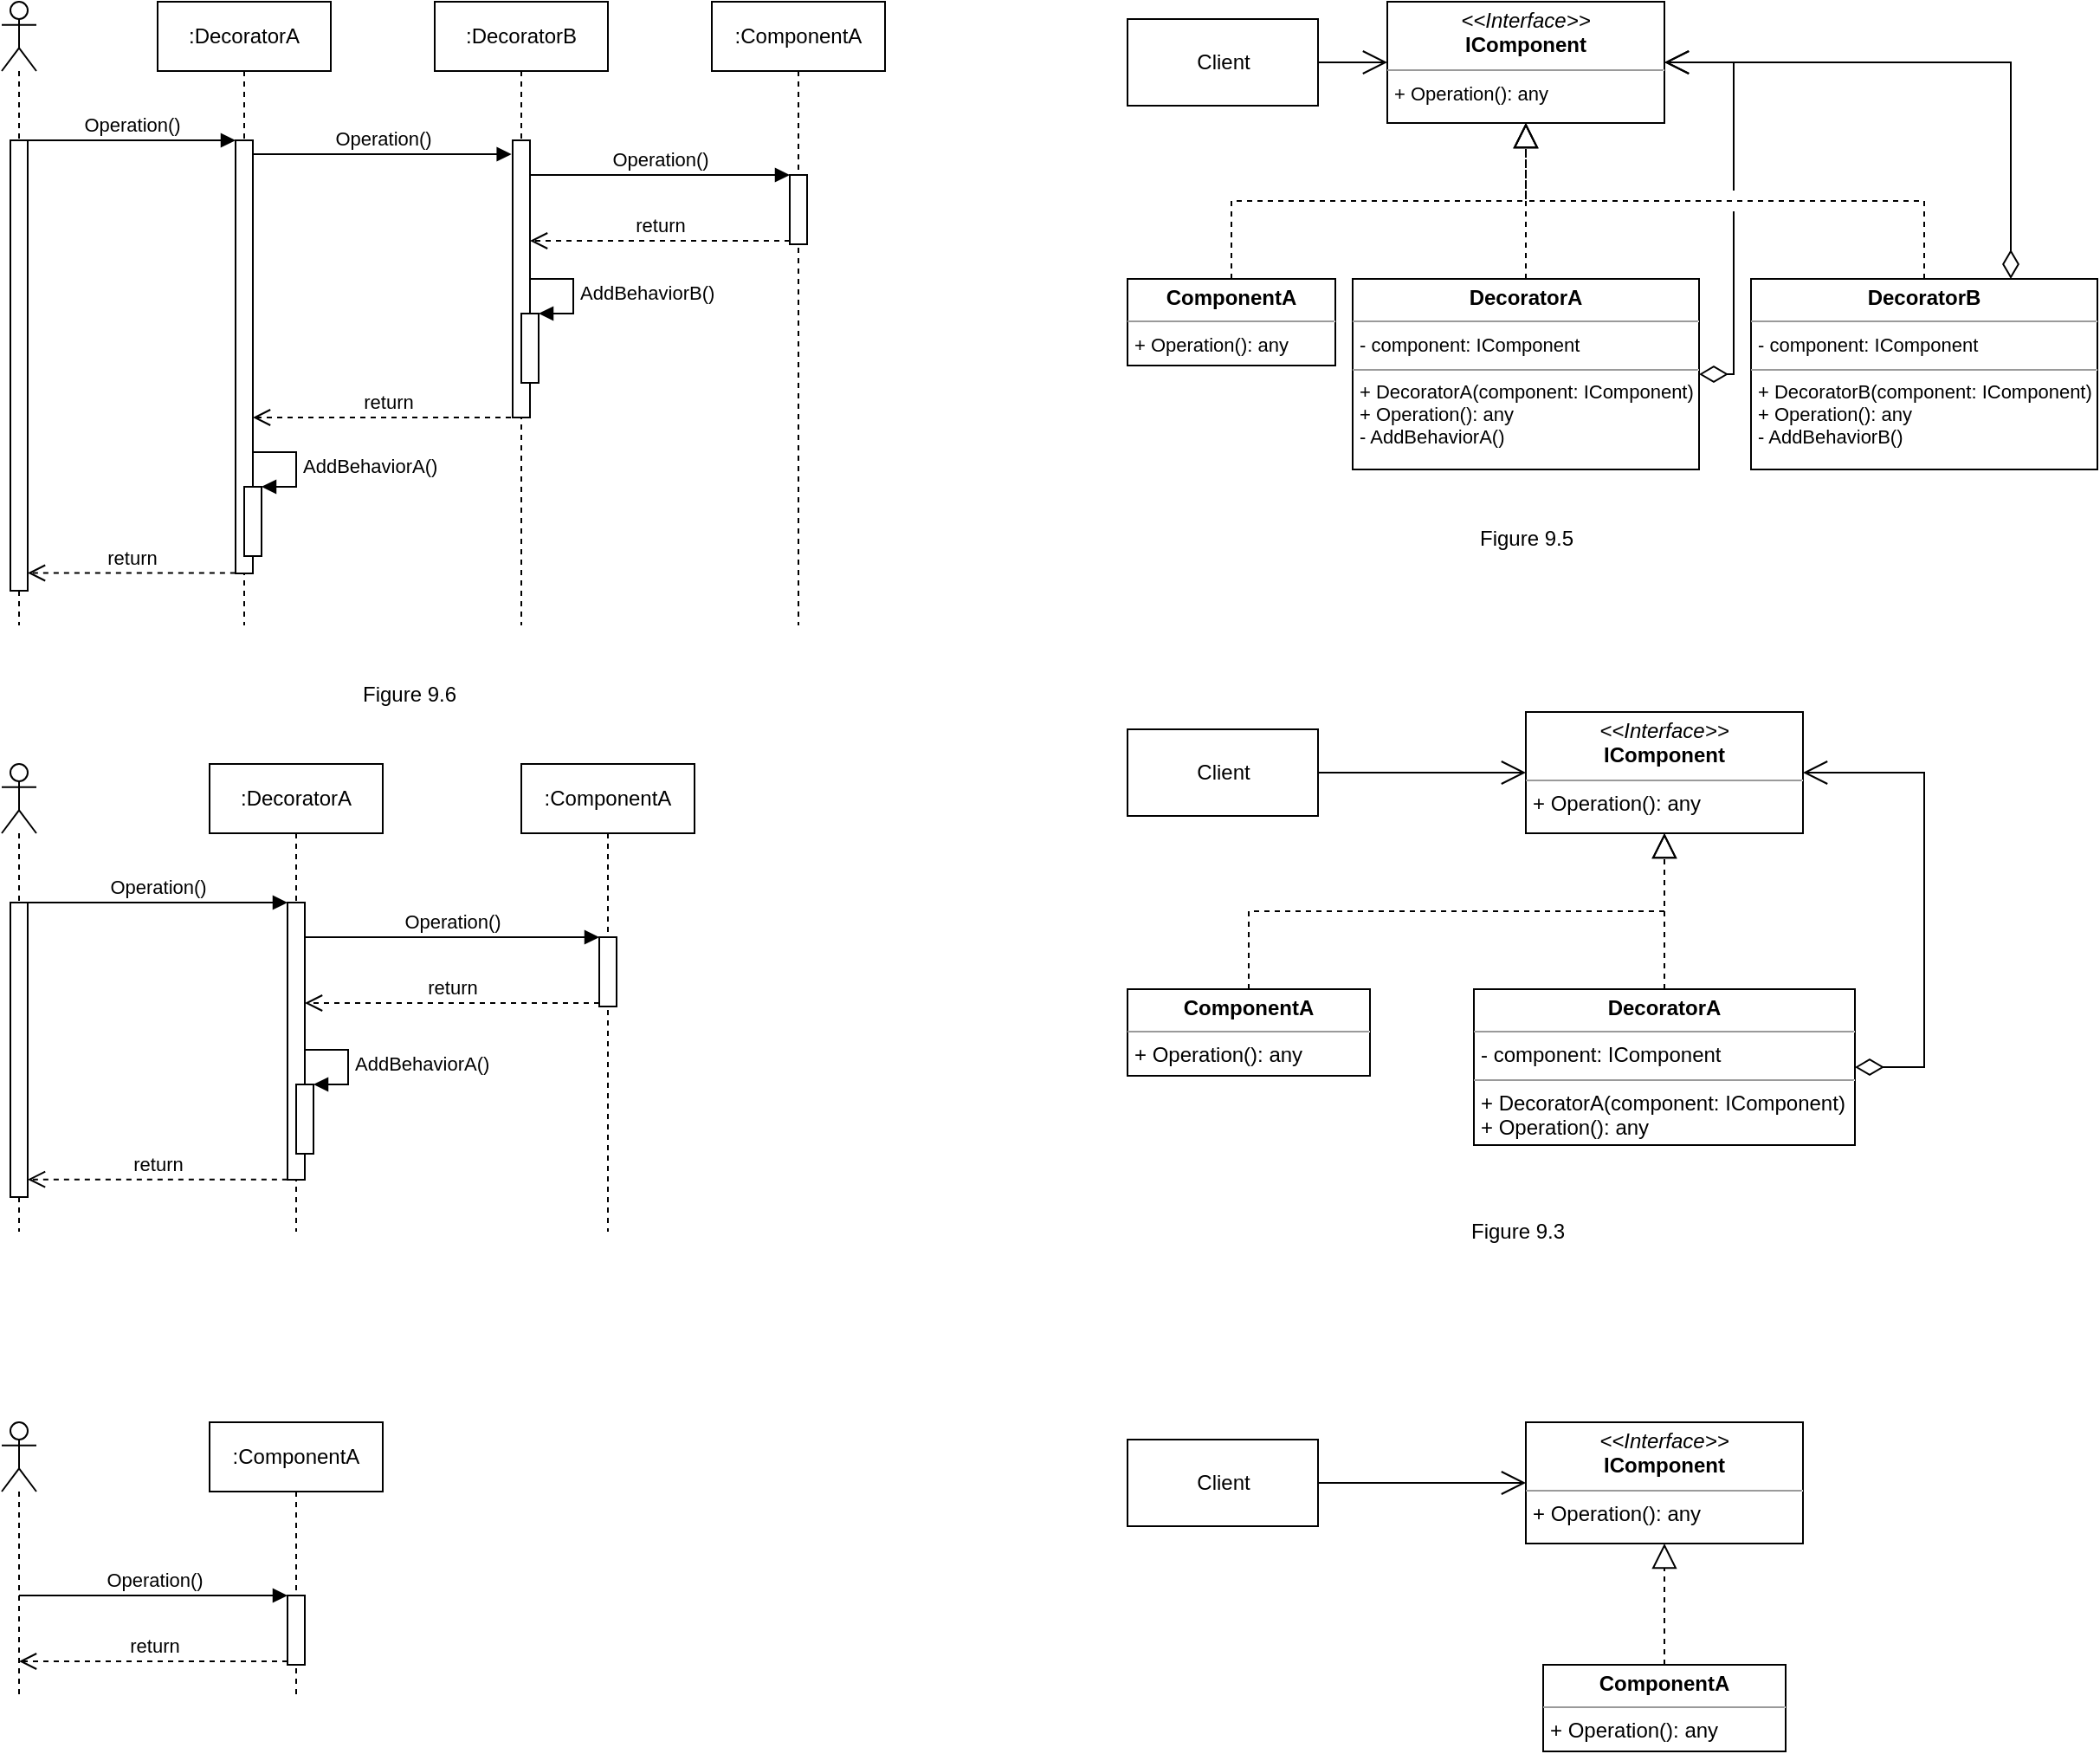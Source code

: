 <mxfile version="17.1.2" type="google" pages="4"><diagram id="HceDbjDgCmCyY7lVk_Eo" name="Decorator"><mxGraphModel dx="1422" dy="786" grid="1" gridSize="10" guides="1" tooltips="1" connect="1" arrows="1" fold="1" page="0" pageScale="1" pageWidth="850" pageHeight="1100" background="none" math="0" shadow="0"><root><mxCell id="0"/><mxCell id="1" parent="0"/><mxCell id="oeMKcD0v4NiOrXn6EB73-1" value="" style="shape=umlLifeline;participant=umlActor;perimeter=lifelinePerimeter;whiteSpace=wrap;html=1;container=1;collapsible=0;recursiveResize=0;verticalAlign=top;spacingTop=36;labelBackgroundColor=#ffffff;outlineConnect=0;" parent="1" vertex="1"><mxGeometry x="70" y="120" width="20" height="360" as="geometry"/></mxCell><mxCell id="oeMKcD0v4NiOrXn6EB73-2" value=":DecoratorA" style="shape=umlLifeline;perimeter=lifelinePerimeter;whiteSpace=wrap;html=1;container=1;collapsible=0;recursiveResize=0;outlineConnect=0;" parent="1" vertex="1"><mxGeometry x="160" y="120" width="100" height="360" as="geometry"/></mxCell><mxCell id="oeMKcD0v4NiOrXn6EB73-3" value="" style="html=1;points=[];perimeter=orthogonalPerimeter;" parent="oeMKcD0v4NiOrXn6EB73-2" vertex="1"><mxGeometry x="45" y="80" width="10" height="250" as="geometry"/></mxCell><mxCell id="oeMKcD0v4NiOrXn6EB73-27" value="" style="html=1;points=[];perimeter=orthogonalPerimeter;" parent="oeMKcD0v4NiOrXn6EB73-2" vertex="1"><mxGeometry x="50" y="280" width="10" height="40" as="geometry"/></mxCell><mxCell id="oeMKcD0v4NiOrXn6EB73-28" value="AddBehaviorA()" style="edgeStyle=orthogonalEdgeStyle;html=1;align=left;spacingLeft=2;endArrow=block;rounded=0;entryX=1;entryY=0;" parent="oeMKcD0v4NiOrXn6EB73-2" target="oeMKcD0v4NiOrXn6EB73-27" edge="1"><mxGeometry relative="1" as="geometry"><mxPoint x="55" y="260" as="sourcePoint"/><Array as="points"><mxPoint x="80" y="260"/></Array></mxGeometry></mxCell><mxCell id="oeMKcD0v4NiOrXn6EB73-4" value="Operation()" style="html=1;verticalAlign=bottom;endArrow=block;entryX=0;entryY=0;" parent="1" source="oeMKcD0v4NiOrXn6EB73-25" target="oeMKcD0v4NiOrXn6EB73-3" edge="1"><mxGeometry relative="1" as="geometry"><mxPoint x="80" y="200" as="sourcePoint"/></mxGeometry></mxCell><mxCell id="oeMKcD0v4NiOrXn6EB73-5" value="return" style="html=1;verticalAlign=bottom;endArrow=open;dashed=1;endSize=8;exitX=-0.007;exitY=0.999;exitPerimeter=0;" parent="1" source="oeMKcD0v4NiOrXn6EB73-3" target="oeMKcD0v4NiOrXn6EB73-25" edge="1"><mxGeometry relative="1" as="geometry"><mxPoint x="80" y="276" as="targetPoint"/><mxPoint x="235" y="460" as="sourcePoint"/></mxGeometry></mxCell><mxCell id="oeMKcD0v4NiOrXn6EB73-6" value=":ComponentA" style="shape=umlLifeline;perimeter=lifelinePerimeter;whiteSpace=wrap;html=1;container=1;collapsible=0;recursiveResize=0;outlineConnect=0;" parent="1" vertex="1"><mxGeometry x="480" y="120" width="100" height="360" as="geometry"/></mxCell><mxCell id="oeMKcD0v4NiOrXn6EB73-7" value="" style="html=1;points=[];perimeter=orthogonalPerimeter;" parent="oeMKcD0v4NiOrXn6EB73-6" vertex="1"><mxGeometry x="45" y="100" width="10" height="40" as="geometry"/></mxCell><mxCell id="oeMKcD0v4NiOrXn6EB73-8" value="Operation()" style="html=1;verticalAlign=bottom;endArrow=block;entryX=0;entryY=0;" parent="1" source="oeMKcD0v4NiOrXn6EB73-21" target="oeMKcD0v4NiOrXn6EB73-7" edge="1"><mxGeometry relative="1" as="geometry"><mxPoint x="245" y="220" as="sourcePoint"/></mxGeometry></mxCell><mxCell id="oeMKcD0v4NiOrXn6EB73-9" value="return" style="html=1;verticalAlign=bottom;endArrow=open;dashed=1;endSize=8;exitX=0;exitY=0.95;" parent="1" source="oeMKcD0v4NiOrXn6EB73-7" target="oeMKcD0v4NiOrXn6EB73-21" edge="1"><mxGeometry relative="1" as="geometry"><mxPoint x="245" y="296" as="targetPoint"/></mxGeometry></mxCell><mxCell id="oeMKcD0v4NiOrXn6EB73-10" value="" style="shape=umlLifeline;participant=umlActor;perimeter=lifelinePerimeter;whiteSpace=wrap;html=1;container=1;collapsible=0;recursiveResize=0;verticalAlign=top;spacingTop=36;labelBackgroundColor=#ffffff;outlineConnect=0;" parent="1" vertex="1"><mxGeometry x="70" y="940" width="20" height="160" as="geometry"/></mxCell><mxCell id="oeMKcD0v4NiOrXn6EB73-15" value=":ComponentA" style="shape=umlLifeline;perimeter=lifelinePerimeter;whiteSpace=wrap;html=1;container=1;collapsible=0;recursiveResize=0;outlineConnect=0;" parent="1" vertex="1"><mxGeometry x="190" y="940" width="100" height="160" as="geometry"/></mxCell><mxCell id="oeMKcD0v4NiOrXn6EB73-16" value="" style="html=1;points=[];perimeter=orthogonalPerimeter;" parent="oeMKcD0v4NiOrXn6EB73-15" vertex="1"><mxGeometry x="45" y="100" width="10" height="40" as="geometry"/></mxCell><mxCell id="oeMKcD0v4NiOrXn6EB73-17" value="Operation()" style="html=1;verticalAlign=bottom;endArrow=block;entryX=0;entryY=0;" parent="1" source="oeMKcD0v4NiOrXn6EB73-10" target="oeMKcD0v4NiOrXn6EB73-16" edge="1"><mxGeometry relative="1" as="geometry"><mxPoint x="245" y="1040" as="sourcePoint"/></mxGeometry></mxCell><mxCell id="oeMKcD0v4NiOrXn6EB73-18" value="return" style="html=1;verticalAlign=bottom;endArrow=open;dashed=1;endSize=8;exitX=0;exitY=0.95;" parent="1" source="oeMKcD0v4NiOrXn6EB73-16" target="oeMKcD0v4NiOrXn6EB73-10" edge="1"><mxGeometry relative="1" as="geometry"><mxPoint x="245" y="1116" as="targetPoint"/></mxGeometry></mxCell><mxCell id="oeMKcD0v4NiOrXn6EB73-19" value="&lt;p style=&quot;margin: 0px ; margin-top: 4px ; text-align: center&quot;&gt;&lt;i&gt;&amp;lt;&amp;lt;Interface&amp;gt;&amp;gt;&lt;/i&gt;&lt;br&gt;&lt;b&gt;IComponent&lt;/b&gt;&lt;/p&gt;&lt;hr size=&quot;1&quot;&gt;&lt;p style=&quot;margin: 0px ; margin-left: 4px&quot;&gt;&lt;/p&gt;&lt;p style=&quot;margin: 0px ; margin-left: 4px&quot;&gt;&lt;font style=&quot;font-size: 11px&quot;&gt;+ Operation(): any&lt;/font&gt;&lt;br&gt;&lt;/p&gt;" style="verticalAlign=top;align=left;overflow=fill;fontSize=12;fontFamily=Helvetica;html=1;" parent="1" vertex="1"><mxGeometry x="870" y="120" width="160" height="70" as="geometry"/></mxCell><mxCell id="oeMKcD0v4NiOrXn6EB73-20" value=":DecoratorB" style="shape=umlLifeline;perimeter=lifelinePerimeter;whiteSpace=wrap;html=1;container=1;collapsible=0;recursiveResize=0;outlineConnect=0;" parent="1" vertex="1"><mxGeometry x="320" y="120" width="100" height="360" as="geometry"/></mxCell><mxCell id="oeMKcD0v4NiOrXn6EB73-21" value="" style="html=1;points=[];perimeter=orthogonalPerimeter;" parent="oeMKcD0v4NiOrXn6EB73-20" vertex="1"><mxGeometry x="45" y="80" width="10" height="160" as="geometry"/></mxCell><mxCell id="oeMKcD0v4NiOrXn6EB73-23" value="" style="html=1;points=[];perimeter=orthogonalPerimeter;" parent="oeMKcD0v4NiOrXn6EB73-20" vertex="1"><mxGeometry x="50" y="180" width="10" height="40" as="geometry"/></mxCell><mxCell id="oeMKcD0v4NiOrXn6EB73-24" value="AddBehaviorB()" style="edgeStyle=orthogonalEdgeStyle;html=1;align=left;spacingLeft=2;endArrow=block;rounded=0;entryX=1;entryY=0;" parent="oeMKcD0v4NiOrXn6EB73-20" target="oeMKcD0v4NiOrXn6EB73-23" edge="1"><mxGeometry relative="1" as="geometry"><mxPoint x="55" y="160" as="sourcePoint"/><Array as="points"><mxPoint x="80" y="160"/></Array></mxGeometry></mxCell><mxCell id="oeMKcD0v4NiOrXn6EB73-22" value="Operation()" style="html=1;verticalAlign=bottom;endArrow=block;entryX=-0.067;entryY=0.05;entryDx=0;entryDy=0;entryPerimeter=0;" parent="1" source="oeMKcD0v4NiOrXn6EB73-3" target="oeMKcD0v4NiOrXn6EB73-21" edge="1"><mxGeometry relative="1" as="geometry"><mxPoint x="265" y="239.5" as="sourcePoint"/><mxPoint x="420" y="239.5" as="targetPoint"/><Array as="points"/></mxGeometry></mxCell><mxCell id="oeMKcD0v4NiOrXn6EB73-25" value="" style="html=1;points=[];perimeter=orthogonalPerimeter;" parent="1" vertex="1"><mxGeometry x="75" y="200" width="10" height="260" as="geometry"/></mxCell><mxCell id="oeMKcD0v4NiOrXn6EB73-26" value="return" style="html=1;verticalAlign=bottom;endArrow=open;dashed=1;endSize=8;exitX=0.5;exitY=1;exitPerimeter=0;" parent="1" source="oeMKcD0v4NiOrXn6EB73-21" target="oeMKcD0v4NiOrXn6EB73-3" edge="1"><mxGeometry relative="1" as="geometry"><mxPoint x="235" y="380.138" as="targetPoint"/><mxPoint x="404.931" y="380.138" as="sourcePoint"/></mxGeometry></mxCell><mxCell id="oeMKcD0v4NiOrXn6EB73-33" value="" style="endArrow=block;dashed=1;endFill=0;endSize=12;html=1;edgeStyle=elbowEdgeStyle;elbow=vertical;rounded=0;" parent="1" source="oeMKcD0v4NiOrXn6EB73-34" target="oeMKcD0v4NiOrXn6EB73-19" edge="1"><mxGeometry width="160" relative="1" as="geometry"><mxPoint x="810" y="280" as="sourcePoint"/><mxPoint x="1110" y="550" as="targetPoint"/></mxGeometry></mxCell><mxCell id="oeMKcD0v4NiOrXn6EB73-34" value="&lt;p style=&quot;margin: 0px ; margin-top: 4px ; text-align: center&quot;&gt;&lt;b&gt;ComponentA&lt;/b&gt;&lt;/p&gt;&lt;hr size=&quot;1&quot;&gt;&lt;p style=&quot;margin: 0px ; margin-left: 4px&quot;&gt;&lt;/p&gt;&lt;p style=&quot;margin: 0px ; margin-left: 4px&quot;&gt;&lt;font style=&quot;font-size: 11px&quot;&gt;+ Operation(): any&lt;/font&gt;&lt;/p&gt;" style="verticalAlign=top;align=left;overflow=fill;fontSize=12;fontFamily=Helvetica;html=1;" parent="1" vertex="1"><mxGeometry x="720" y="280" width="120" height="50" as="geometry"/></mxCell><mxCell id="oeMKcD0v4NiOrXn6EB73-37" value="&lt;p style=&quot;margin: 0px ; margin-top: 4px ; text-align: center&quot;&gt;&lt;b&gt;DecoratorA&lt;/b&gt;&lt;/p&gt;&lt;hr size=&quot;1&quot;&gt;&lt;p style=&quot;margin: 0px ; margin-left: 4px&quot;&gt;&lt;font style=&quot;font-size: 11px&quot;&gt;- component: IComponent&lt;/font&gt;&lt;/p&gt;&lt;hr size=&quot;1&quot;&gt;&lt;p style=&quot;margin: 0px 0px 0px 4px ; font-size: 11px&quot;&gt;&lt;font style=&quot;font-size: 11px&quot;&gt;+ DecoratorA(component: IComponent)&lt;/font&gt;&lt;/p&gt;&lt;p style=&quot;margin: 0px 0px 0px 4px ; font-size: 11px&quot;&gt;&lt;font style=&quot;font-size: 11px&quot;&gt;+ Operation(): any&lt;/font&gt;&lt;/p&gt;&lt;p style=&quot;margin: 0px 0px 0px 4px ; font-size: 11px&quot;&gt;&lt;font style=&quot;font-size: 11px&quot;&gt;- AddBehaviorA()&lt;/font&gt;&lt;/p&gt;" style="verticalAlign=top;align=left;overflow=fill;fontSize=12;fontFamily=Helvetica;html=1;" parent="1" vertex="1"><mxGeometry x="850" y="280" width="200" height="110" as="geometry"/></mxCell><mxCell id="oeMKcD0v4NiOrXn6EB73-38" value="&lt;p style=&quot;margin: 0px ; margin-top: 4px ; text-align: center&quot;&gt;&lt;b&gt;DecoratorB&lt;/b&gt;&lt;/p&gt;&lt;hr size=&quot;1&quot;&gt;&lt;p style=&quot;margin: 0px ; margin-left: 4px&quot;&gt;&lt;font style=&quot;font-size: 11px&quot;&gt;- component: IComponent&lt;/font&gt;&lt;/p&gt;&lt;hr size=&quot;1&quot;&gt;&lt;p style=&quot;margin: 0px 0px 0px 4px ; font-size: 11px&quot;&gt;&lt;font style=&quot;font-size: 11px&quot;&gt;+ DecoratorB(component: IComponent)&lt;br&gt;&lt;/font&gt;&lt;/p&gt;&lt;p style=&quot;margin: 0px 0px 0px 4px ; font-size: 11px&quot;&gt;&lt;font style=&quot;font-size: 11px&quot;&gt;+ Operation(): any&lt;/font&gt;&lt;/p&gt;&lt;p style=&quot;margin: 0px 0px 0px 4px ; font-size: 11px&quot;&gt;&lt;font style=&quot;font-size: 11px&quot;&gt;- AddBehaviorB()&lt;/font&gt;&lt;/p&gt;" style="verticalAlign=top;align=left;overflow=fill;fontSize=12;fontFamily=Helvetica;html=1;" parent="1" vertex="1"><mxGeometry x="1080" y="280" width="200" height="110" as="geometry"/></mxCell><mxCell id="oeMKcD0v4NiOrXn6EB73-39" value="" style="endArrow=block;dashed=1;endFill=0;endSize=12;html=1;edgeStyle=elbowEdgeStyle;elbow=vertical;rounded=0;" parent="1" source="oeMKcD0v4NiOrXn6EB73-37" target="oeMKcD0v4NiOrXn6EB73-19" edge="1"><mxGeometry width="160" relative="1" as="geometry"><mxPoint x="810" y="290" as="sourcePoint"/><mxPoint x="970" y="200" as="targetPoint"/></mxGeometry></mxCell><mxCell id="oeMKcD0v4NiOrXn6EB73-40" value="" style="endArrow=block;dashed=1;endFill=0;endSize=12;html=1;edgeStyle=elbowEdgeStyle;elbow=vertical;rounded=0;" parent="1" source="oeMKcD0v4NiOrXn6EB73-38" target="oeMKcD0v4NiOrXn6EB73-19" edge="1"><mxGeometry width="160" relative="1" as="geometry"><mxPoint x="820" y="300" as="sourcePoint"/><mxPoint x="980" y="210" as="targetPoint"/></mxGeometry></mxCell><mxCell id="oeMKcD0v4NiOrXn6EB73-41" value="" style="endArrow=open;endFill=1;endSize=12;html=1;edgeStyle=elbowEdgeStyle;rounded=0;jumpStyle=gap;jumpSize=12;startSize=14;startArrow=diamondThin;startFill=0;" parent="1" source="oeMKcD0v4NiOrXn6EB73-37" target="oeMKcD0v4NiOrXn6EB73-19" edge="1"><mxGeometry width="160" relative="1" as="geometry"><mxPoint x="1030" y="510" as="sourcePoint"/><mxPoint x="1190" y="510" as="targetPoint"/><Array as="points"><mxPoint x="1070" y="270"/><mxPoint x="1090" y="260"/><mxPoint x="1160" y="209"/></Array></mxGeometry></mxCell><mxCell id="oeMKcD0v4NiOrXn6EB73-42" value="" style="endArrow=open;endFill=1;endSize=12;html=1;edgeStyle=orthogonalEdgeStyle;rounded=0;jumpStyle=gap;jumpSize=12;startArrow=diamondThin;startFill=0;startSize=14;exitX=0.75;exitY=0;exitDx=0;exitDy=0;elbow=vertical;entryX=1;entryY=0.5;entryDx=0;entryDy=0;" parent="1" source="oeMKcD0v4NiOrXn6EB73-38" target="oeMKcD0v4NiOrXn6EB73-19" edge="1"><mxGeometry width="160" relative="1" as="geometry"><mxPoint x="1500" y="320" as="sourcePoint"/><mxPoint x="1470" y="140" as="targetPoint"/></mxGeometry></mxCell><mxCell id="oeMKcD0v4NiOrXn6EB73-43" value="&lt;p style=&quot;margin: 0px ; margin-top: 4px ; text-align: center&quot;&gt;&lt;i&gt;&amp;lt;&amp;lt;Interface&amp;gt;&amp;gt;&lt;/i&gt;&lt;br&gt;&lt;b&gt;IComponent&lt;/b&gt;&lt;/p&gt;&lt;hr size=&quot;1&quot;&gt;&lt;p style=&quot;margin: 0px ; margin-left: 4px&quot;&gt;&lt;/p&gt;&lt;p style=&quot;margin: 0px ; margin-left: 4px&quot;&gt;+ Operation(): any&lt;br&gt;&lt;/p&gt;" style="verticalAlign=top;align=left;overflow=fill;fontSize=12;fontFamily=Helvetica;html=1;" parent="1" vertex="1"><mxGeometry x="950" y="530" width="160" height="70" as="geometry"/></mxCell><mxCell id="oeMKcD0v4NiOrXn6EB73-44" value="" style="endArrow=block;dashed=1;endFill=0;endSize=12;html=1;edgeStyle=elbowEdgeStyle;elbow=vertical;rounded=0;" parent="1" source="oeMKcD0v4NiOrXn6EB73-45" target="oeMKcD0v4NiOrXn6EB73-43" edge="1"><mxGeometry width="160" relative="1" as="geometry"><mxPoint x="810" y="690" as="sourcePoint"/><mxPoint x="1110" y="960" as="targetPoint"/></mxGeometry></mxCell><mxCell id="oeMKcD0v4NiOrXn6EB73-45" value="&lt;p style=&quot;margin: 0px ; margin-top: 4px ; text-align: center&quot;&gt;&lt;b&gt;ComponentA&lt;/b&gt;&lt;/p&gt;&lt;hr size=&quot;1&quot;&gt;&lt;p style=&quot;margin: 0px ; margin-left: 4px&quot;&gt;&lt;/p&gt;&lt;p style=&quot;margin: 0px ; margin-left: 4px&quot;&gt;+ Operation(): any&lt;/p&gt;" style="verticalAlign=top;align=left;overflow=fill;fontSize=12;fontFamily=Helvetica;html=1;" parent="1" vertex="1"><mxGeometry x="720" y="690" width="140" height="50" as="geometry"/></mxCell><mxCell id="oeMKcD0v4NiOrXn6EB73-46" value="&lt;p style=&quot;margin: 0px ; margin-top: 4px ; text-align: center&quot;&gt;&lt;b&gt;DecoratorA&lt;/b&gt;&lt;/p&gt;&lt;hr size=&quot;1&quot;&gt;&lt;p style=&quot;margin: 0px ; margin-left: 4px&quot;&gt;- component: IComponent&lt;/p&gt;&lt;hr size=&quot;1&quot;&gt;&lt;p style=&quot;margin: 0px ; margin-left: 4px&quot;&gt;+ DecoratorA(component: IComponent)&lt;/p&gt;&lt;p style=&quot;margin: 0px ; margin-left: 4px&quot;&gt;+ Operation(): any&lt;/p&gt;" style="verticalAlign=top;align=left;overflow=fill;fontSize=12;fontFamily=Helvetica;html=1;" parent="1" vertex="1"><mxGeometry x="920" y="690" width="220" height="90" as="geometry"/></mxCell><mxCell id="oeMKcD0v4NiOrXn6EB73-48" value="" style="endArrow=block;dashed=1;endFill=0;endSize=12;html=1;edgeStyle=elbowEdgeStyle;elbow=vertical;rounded=0;" parent="1" source="oeMKcD0v4NiOrXn6EB73-46" target="oeMKcD0v4NiOrXn6EB73-43" edge="1"><mxGeometry width="160" relative="1" as="geometry"><mxPoint x="810" y="700" as="sourcePoint"/><mxPoint x="970" y="610" as="targetPoint"/></mxGeometry></mxCell><mxCell id="oeMKcD0v4NiOrXn6EB73-52" value="Client" style="html=1;" parent="1" vertex="1"><mxGeometry x="720" y="540" width="110" height="50" as="geometry"/></mxCell><mxCell id="oeMKcD0v4NiOrXn6EB73-56" value="" style="endArrow=open;html=1;endSize=12;startArrow=diamondThin;startSize=14;startFill=0;edgeStyle=orthogonalEdgeStyle;align=left;verticalAlign=bottom;rounded=0;" parent="1" source="oeMKcD0v4NiOrXn6EB73-46" target="oeMKcD0v4NiOrXn6EB73-43" edge="1"><mxGeometry x="-0.667" y="25" relative="1" as="geometry"><mxPoint x="1330" y="620" as="sourcePoint"/><mxPoint x="1350" y="860" as="targetPoint"/><Array as="points"><mxPoint x="1180" y="735"/><mxPoint x="1180" y="565"/></Array><mxPoint x="45" y="-15" as="offset"/></mxGeometry></mxCell><mxCell id="oeMKcD0v4NiOrXn6EB73-57" value="" style="endArrow=open;html=1;endSize=12;startArrow=none;startSize=14;startFill=0;align=left;verticalAlign=bottom;" parent="1" source="oeMKcD0v4NiOrXn6EB73-52" target="oeMKcD0v4NiOrXn6EB73-43" edge="1"><mxGeometry x="-0.346" y="16" relative="1" as="geometry"><mxPoint x="850" y="554.5" as="sourcePoint"/><mxPoint x="910" y="500" as="targetPoint"/><mxPoint as="offset"/></mxGeometry></mxCell><mxCell id="oeMKcD0v4NiOrXn6EB73-58" value="Client" style="html=1;" parent="1" vertex="1"><mxGeometry x="720" y="130" width="110" height="50" as="geometry"/></mxCell><mxCell id="oeMKcD0v4NiOrXn6EB73-59" value="" style="endArrow=open;html=1;endSize=12;startArrow=none;startSize=14;startFill=0;align=left;verticalAlign=bottom;" parent="1" source="oeMKcD0v4NiOrXn6EB73-58" target="oeMKcD0v4NiOrXn6EB73-19" edge="1"><mxGeometry x="-0.346" y="16" relative="1" as="geometry"><mxPoint x="850" y="134.5" as="sourcePoint"/><mxPoint x="950" y="145" as="targetPoint"/><mxPoint as="offset"/></mxGeometry></mxCell><mxCell id="oeMKcD0v4NiOrXn6EB73-60" value="&lt;p style=&quot;margin: 0px ; margin-top: 4px ; text-align: center&quot;&gt;&lt;i&gt;&amp;lt;&amp;lt;Interface&amp;gt;&amp;gt;&lt;/i&gt;&lt;br&gt;&lt;b&gt;IComponent&lt;/b&gt;&lt;/p&gt;&lt;hr size=&quot;1&quot;&gt;&lt;p style=&quot;margin: 0px ; margin-left: 4px&quot;&gt;&lt;/p&gt;&lt;p style=&quot;margin: 0px ; margin-left: 4px&quot;&gt;+ Operation(): any&lt;br&gt;&lt;/p&gt;" style="verticalAlign=top;align=left;overflow=fill;fontSize=12;fontFamily=Helvetica;html=1;" parent="1" vertex="1"><mxGeometry x="950" y="940" width="160" height="70" as="geometry"/></mxCell><mxCell id="oeMKcD0v4NiOrXn6EB73-61" value="" style="endArrow=block;dashed=1;endFill=0;endSize=12;html=1;edgeStyle=elbowEdgeStyle;elbow=vertical;rounded=0;" parent="1" source="oeMKcD0v4NiOrXn6EB73-62" target="oeMKcD0v4NiOrXn6EB73-60" edge="1"><mxGeometry width="160" relative="1" as="geometry"><mxPoint x="810" y="1100" as="sourcePoint"/><mxPoint x="1110" y="1370" as="targetPoint"/></mxGeometry></mxCell><mxCell id="oeMKcD0v4NiOrXn6EB73-62" value="&lt;p style=&quot;margin: 0px ; margin-top: 4px ; text-align: center&quot;&gt;&lt;b&gt;ComponentA&lt;/b&gt;&lt;/p&gt;&lt;hr size=&quot;1&quot;&gt;&lt;p style=&quot;margin: 0px ; margin-left: 4px&quot;&gt;&lt;/p&gt;&lt;p style=&quot;margin: 0px ; margin-left: 4px&quot;&gt;+ Operation(): any&lt;/p&gt;" style="verticalAlign=top;align=left;overflow=fill;fontSize=12;fontFamily=Helvetica;html=1;" parent="1" vertex="1"><mxGeometry x="960" y="1080" width="140" height="50" as="geometry"/></mxCell><mxCell id="oeMKcD0v4NiOrXn6EB73-65" value="Client" style="html=1;" parent="1" vertex="1"><mxGeometry x="720" y="950" width="110" height="50" as="geometry"/></mxCell><mxCell id="oeMKcD0v4NiOrXn6EB73-67" value="" style="endArrow=open;html=1;endSize=12;startArrow=none;startSize=14;startFill=0;align=left;verticalAlign=bottom;" parent="1" source="oeMKcD0v4NiOrXn6EB73-65" target="oeMKcD0v4NiOrXn6EB73-60" edge="1"><mxGeometry x="-0.346" y="16" relative="1" as="geometry"><mxPoint x="850" y="964.5" as="sourcePoint"/><mxPoint x="910" y="910" as="targetPoint"/><mxPoint as="offset"/></mxGeometry></mxCell><mxCell id="oeMKcD0v4NiOrXn6EB73-68" value="" style="shape=umlLifeline;participant=umlActor;perimeter=lifelinePerimeter;whiteSpace=wrap;html=1;container=1;collapsible=0;recursiveResize=0;verticalAlign=top;spacingTop=36;labelBackgroundColor=#ffffff;outlineConnect=0;" parent="1" vertex="1"><mxGeometry x="70" y="560" width="20" height="270" as="geometry"/></mxCell><mxCell id="oeMKcD0v4NiOrXn6EB73-69" value=":DecoratorA" style="shape=umlLifeline;perimeter=lifelinePerimeter;whiteSpace=wrap;html=1;container=1;collapsible=0;recursiveResize=0;outlineConnect=0;" parent="1" vertex="1"><mxGeometry x="190" y="560" width="100" height="270" as="geometry"/></mxCell><mxCell id="oeMKcD0v4NiOrXn6EB73-70" value="" style="html=1;points=[];perimeter=orthogonalPerimeter;" parent="oeMKcD0v4NiOrXn6EB73-69" vertex="1"><mxGeometry x="45" y="80" width="10" height="160" as="geometry"/></mxCell><mxCell id="oeMKcD0v4NiOrXn6EB73-71" value="" style="html=1;points=[];perimeter=orthogonalPerimeter;" parent="oeMKcD0v4NiOrXn6EB73-69" vertex="1"><mxGeometry x="50" y="185" width="10" height="40" as="geometry"/></mxCell><mxCell id="oeMKcD0v4NiOrXn6EB73-72" value="AddBehaviorA()" style="edgeStyle=orthogonalEdgeStyle;html=1;align=left;spacingLeft=2;endArrow=block;rounded=0;entryX=1;entryY=0;" parent="oeMKcD0v4NiOrXn6EB73-69" target="oeMKcD0v4NiOrXn6EB73-71" edge="1"><mxGeometry relative="1" as="geometry"><mxPoint x="55" y="165" as="sourcePoint"/><Array as="points"><mxPoint x="80" y="165"/></Array></mxGeometry></mxCell><mxCell id="oeMKcD0v4NiOrXn6EB73-73" value="Operation()" style="html=1;verticalAlign=bottom;endArrow=block;entryX=0;entryY=0;" parent="1" source="oeMKcD0v4NiOrXn6EB73-84" target="oeMKcD0v4NiOrXn6EB73-70" edge="1"><mxGeometry relative="1" as="geometry"><mxPoint x="80" y="640" as="sourcePoint"/></mxGeometry></mxCell><mxCell id="oeMKcD0v4NiOrXn6EB73-74" value="return" style="html=1;verticalAlign=bottom;endArrow=open;dashed=1;endSize=8;exitX=-0.007;exitY=0.999;exitPerimeter=0;" parent="1" source="oeMKcD0v4NiOrXn6EB73-70" target="oeMKcD0v4NiOrXn6EB73-84" edge="1"><mxGeometry relative="1" as="geometry"><mxPoint x="80" y="716" as="targetPoint"/><mxPoint x="235" y="900" as="sourcePoint"/></mxGeometry></mxCell><mxCell id="oeMKcD0v4NiOrXn6EB73-75" value=":ComponentA" style="shape=umlLifeline;perimeter=lifelinePerimeter;whiteSpace=wrap;html=1;container=1;collapsible=0;recursiveResize=0;outlineConnect=0;" parent="1" vertex="1"><mxGeometry x="370" y="560" width="100" height="270" as="geometry"/></mxCell><mxCell id="oeMKcD0v4NiOrXn6EB73-76" value="" style="html=1;points=[];perimeter=orthogonalPerimeter;" parent="oeMKcD0v4NiOrXn6EB73-75" vertex="1"><mxGeometry x="45" y="100" width="10" height="40" as="geometry"/></mxCell><mxCell id="oeMKcD0v4NiOrXn6EB73-77" value="Operation()" style="html=1;verticalAlign=bottom;endArrow=block;entryX=0;entryY=0;" parent="1" source="oeMKcD0v4NiOrXn6EB73-70" target="oeMKcD0v4NiOrXn6EB73-76" edge="1"><mxGeometry relative="1" as="geometry"><mxPoint x="425" y="660" as="sourcePoint"/></mxGeometry></mxCell><mxCell id="oeMKcD0v4NiOrXn6EB73-78" value="return" style="html=1;verticalAlign=bottom;endArrow=open;dashed=1;endSize=8;exitX=0;exitY=0.95;" parent="1" source="oeMKcD0v4NiOrXn6EB73-76" target="oeMKcD0v4NiOrXn6EB73-70" edge="1"><mxGeometry relative="1" as="geometry"><mxPoint x="425" y="698" as="targetPoint"/></mxGeometry></mxCell><mxCell id="oeMKcD0v4NiOrXn6EB73-84" value="" style="html=1;points=[];perimeter=orthogonalPerimeter;" parent="1" vertex="1"><mxGeometry x="75" y="640" width="10" height="170" as="geometry"/></mxCell><mxCell id="9V0mg7zfMLHBFWS7Wy99-1" value="Figure 9.5" style="text;html=1;align=center;verticalAlign=middle;resizable=0;points=[];autosize=1;fontSize=12;" parent="1" vertex="1"><mxGeometry x="915" y="420" width="70" height="20" as="geometry"/></mxCell><mxCell id="9V0mg7zfMLHBFWS7Wy99-2" value="Figure 9.6" style="text;html=1;align=center;verticalAlign=middle;resizable=0;points=[];autosize=1;fontSize=12;" parent="1" vertex="1"><mxGeometry x="270" y="510" width="70" height="20" as="geometry"/></mxCell><mxCell id="Onn4f5b1b_R_W4R-w3ZB-1" value="Figure 9.3" style="text;html=1;align=center;verticalAlign=middle;resizable=0;points=[];autosize=1;fontSize=12;" parent="1" vertex="1"><mxGeometry x="910" y="820" width="70" height="20" as="geometry"/></mxCell></root></mxGraphModel></diagram><diagram id="0-UqgqaBEQwOuBsITXrP" name="Composite"><mxGraphModel dx="1822" dy="786" grid="1" gridSize="10" guides="1" tooltips="1" connect="1" arrows="1" fold="1" page="0" pageScale="1" pageWidth="850" pageHeight="1100" math="0" shadow="0"><root><mxCell id="cO7851tfKmzUKqTeVgMp-0"/><mxCell id="cO7851tfKmzUKqTeVgMp-1" parent="cO7851tfKmzUKqTeVgMp-0"/><mxCell id="cO7851tfKmzUKqTeVgMp-2" value="Component" style="swimlane;fontStyle=1;align=center;verticalAlign=top;childLayout=stackLayout;horizontal=1;startSize=26;horizontalStack=0;resizeParent=1;resizeParentMax=0;resizeLast=0;collapsible=1;marginBottom=0;" parent="cO7851tfKmzUKqTeVgMp-1" vertex="1"><mxGeometry x="240" y="240" width="160" height="52" as="geometry"/></mxCell><mxCell id="cO7851tfKmzUKqTeVgMp-5" value="+ Operation(): any" style="text;strokeColor=none;fillColor=none;align=left;verticalAlign=top;spacingLeft=4;spacingRight=4;overflow=hidden;rotatable=0;points=[[0,0.5],[1,0.5]];portConstraint=eastwest;" parent="cO7851tfKmzUKqTeVgMp-2" vertex="1"><mxGeometry y="26" width="160" height="26" as="geometry"/></mxCell><mxCell id="cO7851tfKmzUKqTeVgMp-6" value="Composite" style="swimlane;fontStyle=1;align=center;verticalAlign=top;childLayout=stackLayout;horizontal=1;startSize=26;horizontalStack=0;resizeParent=1;resizeParentMax=0;resizeLast=0;collapsible=1;marginBottom=0;" parent="cO7851tfKmzUKqTeVgMp-1" vertex="1"><mxGeometry x="440" y="240" width="160" height="86" as="geometry"/></mxCell><mxCell id="cO7851tfKmzUKqTeVgMp-7" value="+ children: IComponent[]" style="text;strokeColor=none;fillColor=none;align=left;verticalAlign=top;spacingLeft=4;spacingRight=4;overflow=hidden;rotatable=0;points=[[0,0.5],[1,0.5]];portConstraint=eastwest;" parent="cO7851tfKmzUKqTeVgMp-6" vertex="1"><mxGeometry y="26" width="160" height="26" as="geometry"/></mxCell><mxCell id="cO7851tfKmzUKqTeVgMp-8" value="" style="line;strokeWidth=1;fillColor=none;align=left;verticalAlign=middle;spacingTop=-1;spacingLeft=3;spacingRight=3;rotatable=0;labelPosition=right;points=[];portConstraint=eastwest;" parent="cO7851tfKmzUKqTeVgMp-6" vertex="1"><mxGeometry y="52" width="160" height="8" as="geometry"/></mxCell><mxCell id="cO7851tfKmzUKqTeVgMp-9" value="+ Operation(): any" style="text;strokeColor=none;fillColor=none;align=left;verticalAlign=top;spacingLeft=4;spacingRight=4;overflow=hidden;rotatable=0;points=[[0,0.5],[1,0.5]];portConstraint=eastwest;" parent="cO7851tfKmzUKqTeVgMp-6" vertex="1"><mxGeometry y="60" width="160" height="26" as="geometry"/></mxCell><mxCell id="cO7851tfKmzUKqTeVgMp-10" value="&lt;p style=&quot;margin: 0px ; margin-top: 4px ; text-align: center&quot;&gt;&lt;i&gt;&amp;lt;&amp;lt;Interface&amp;gt;&amp;gt;&lt;/i&gt;&lt;br&gt;&lt;b&gt;IComponent&lt;/b&gt;&lt;/p&gt;&lt;hr size=&quot;1&quot;&gt;&lt;p style=&quot;margin: 0px ; margin-left: 4px&quot;&gt;&lt;/p&gt;&lt;p style=&quot;margin: 0px ; margin-left: 4px&quot;&gt;+ Operation(): any&lt;br&gt;&lt;/p&gt;" style="verticalAlign=top;align=left;overflow=fill;fontSize=12;fontFamily=Helvetica;html=1;" parent="cO7851tfKmzUKqTeVgMp-1" vertex="1"><mxGeometry x="330" y="90" width="190" height="70" as="geometry"/></mxCell><mxCell id="cO7851tfKmzUKqTeVgMp-12" value="" style="endArrow=diamondThin;endFill=0;endSize=14;html=1;entryX=0.75;entryY=0;entryDx=0;entryDy=0;exitX=1;exitY=0.5;exitDx=0;exitDy=0;edgeStyle=orthogonalEdgeStyle;rounded=0;" parent="cO7851tfKmzUKqTeVgMp-1" source="cO7851tfKmzUKqTeVgMp-10" target="cO7851tfKmzUKqTeVgMp-6" edge="1"><mxGeometry width="160" relative="1" as="geometry"><mxPoint x="360" y="410" as="sourcePoint"/><mxPoint x="520" y="410" as="targetPoint"/></mxGeometry></mxCell><mxCell id="cO7851tfKmzUKqTeVgMp-13" value="" style="endArrow=block;dashed=1;endFill=0;endSize=12;html=1;edgeStyle=elbowEdgeStyle;elbow=vertical;rounded=0;" parent="cO7851tfKmzUKqTeVgMp-1" source="cO7851tfKmzUKqTeVgMp-2" target="cO7851tfKmzUKqTeVgMp-10" edge="1"><mxGeometry width="160" relative="1" as="geometry"><mxPoint x="130" y="180" as="sourcePoint"/><mxPoint x="290" y="180" as="targetPoint"/><Array as="points"><mxPoint x="425" y="200"/></Array></mxGeometry></mxCell><mxCell id="cO7851tfKmzUKqTeVgMp-14" value="" style="endArrow=block;dashed=1;endFill=0;endSize=12;html=1;rounded=0;edgeStyle=elbowEdgeStyle;elbow=vertical;" parent="cO7851tfKmzUKqTeVgMp-1" source="cO7851tfKmzUKqTeVgMp-6" target="cO7851tfKmzUKqTeVgMp-10" edge="1"><mxGeometry width="160" relative="1" as="geometry"><mxPoint x="480" y="260" as="sourcePoint"/><mxPoint x="640" y="260" as="targetPoint"/></mxGeometry></mxCell><mxCell id="cO7851tfKmzUKqTeVgMp-16" style="rounded=0;elbow=vertical;html=1;jettySize=auto;orthogonalLoop=1;dashed=1;endArrow=none;endFill=0;entryX=1;entryY=0.5;" parent="cO7851tfKmzUKqTeVgMp-1" source="cO7851tfKmzUKqTeVgMp-15" target="cO7851tfKmzUKqTeVgMp-9" edge="1"><mxGeometry relative="1" as="geometry"><Array as="points"><mxPoint x="640" y="280"/></Array></mxGeometry></mxCell><mxCell id="cO7851tfKmzUKqTeVgMp-15" value="Calls the Operation() method of each of its children." style="shape=note;whiteSpace=wrap;html=1;size=14;verticalAlign=middle;align=center;spacingTop=-6;" parent="cO7851tfKmzUKqTeVgMp-1" vertex="1"><mxGeometry x="570" y="160" width="140" height="60" as="geometry"/></mxCell><mxCell id="cO7851tfKmzUKqTeVgMp-22" value="Client" style="html=1;" parent="cO7851tfKmzUKqTeVgMp-1" vertex="1"><mxGeometry x="170" y="100" width="110" height="50" as="geometry"/></mxCell><mxCell id="QtepYypDEjkJIkkWE-sW-0" value="" style="endArrow=open;html=1;endFill=0;" parent="cO7851tfKmzUKqTeVgMp-1" source="cO7851tfKmzUKqTeVgMp-22" target="cO7851tfKmzUKqTeVgMp-10" edge="1"><mxGeometry width="50" height="50" relative="1" as="geometry"><mxPoint x="-20" y="260" as="sourcePoint"/><mxPoint x="30" y="210" as="targetPoint"/></mxGeometry></mxCell><mxCell id="VI6oVkVqeqA-SodB1Fk1-0" value="Figure 9.7" style="text;html=1;align=center;verticalAlign=middle;resizable=0;points=[];autosize=1;fontSize=12;" parent="cO7851tfKmzUKqTeVgMp-1" vertex="1"><mxGeometry x="380" y="360" width="70" height="20" as="geometry"/></mxCell><mxCell id="V0oNFRTdoudnp9wDwAIE-3" value="&lt;p style=&quot;margin: 0px ; margin-top: 4px ; text-align: center&quot;&gt;&lt;b&gt;IComponent&lt;br&gt;&lt;/b&gt;&lt;/p&gt;" style="verticalAlign=top;align=left;overflow=fill;fontSize=12;fontFamily=Helvetica;html=1;sketch=0;" parent="cO7851tfKmzUKqTeVgMp-1" vertex="1"><mxGeometry x="190" y="670" width="140" height="20" as="geometry"/></mxCell><mxCell id="V0oNFRTdoudnp9wDwAIE-4" value="&lt;p style=&quot;margin: 0px ; margin-top: 4px ; text-align: center&quot;&gt;&lt;b&gt;BookComposite&lt;br&gt;&lt;/b&gt;&lt;/p&gt;" style="verticalAlign=top;align=left;overflow=fill;fontSize=12;fontFamily=Helvetica;html=1;sketch=0;fillColor=#F5F5F5;" parent="cO7851tfKmzUKqTeVgMp-1" vertex="1"><mxGeometry x="120" y="740" width="130" height="20" as="geometry"/></mxCell><mxCell id="V0oNFRTdoudnp9wDwAIE-5" value="&lt;p style=&quot;margin: 0px ; margin-top: 4px ; text-align: center&quot;&gt;&lt;b&gt;Book&lt;/b&gt;&lt;/p&gt;" style="verticalAlign=top;align=left;overflow=fill;fontSize=12;fontFamily=Helvetica;html=1;sketch=0;" parent="cO7851tfKmzUKqTeVgMp-1" vertex="1"><mxGeometry x="270" y="740" width="140" height="20" as="geometry"/></mxCell><mxCell id="V0oNFRTdoudnp9wDwAIE-6" value="&lt;p style=&quot;margin: 0px ; margin-top: 4px ; text-align: center&quot;&gt;&lt;b&gt;Corporation&lt;/b&gt;&lt;/p&gt;" style="verticalAlign=top;align=left;overflow=fill;fontSize=12;fontFamily=Helvetica;html=1;sketch=0;fillColor=#F5F5F5;" parent="cO7851tfKmzUKqTeVgMp-1" vertex="1"><mxGeometry x="-70" y="830" width="120" height="20" as="geometry"/></mxCell><mxCell id="V0oNFRTdoudnp9wDwAIE-7" value="&lt;p style=&quot;margin: 0px ; margin-top: 4px ; text-align: center&quot;&gt;&lt;b&gt;Store&lt;/b&gt;&lt;/p&gt;" style="verticalAlign=top;align=left;overflow=fill;fontSize=12;fontFamily=Helvetica;html=1;sketch=0;fillColor=#F5F5F5;" parent="cO7851tfKmzUKqTeVgMp-1" vertex="1"><mxGeometry x="190" y="830" width="120" height="20" as="geometry"/></mxCell><mxCell id="V0oNFRTdoudnp9wDwAIE-8" value="&lt;p style=&quot;margin: 0px ; margin-top: 4px ; text-align: center&quot;&gt;&lt;b&gt;Section&lt;/b&gt;&lt;/p&gt;" style="verticalAlign=top;align=left;overflow=fill;fontSize=12;fontFamily=Helvetica;html=1;sketch=0;fillColor=#F5F5F5;" parent="cO7851tfKmzUKqTeVgMp-1" vertex="1"><mxGeometry x="60" y="830" width="120" height="20" as="geometry"/></mxCell><mxCell id="V0oNFRTdoudnp9wDwAIE-9" value="&lt;p style=&quot;margin: 0px ; margin-top: 4px ; text-align: center&quot;&gt;&lt;b&gt;Set&lt;/b&gt;&lt;/p&gt;" style="verticalAlign=top;align=left;overflow=fill;fontSize=12;fontFamily=Helvetica;html=1;sketch=0;fillColor=#F5F5F5;" parent="cO7851tfKmzUKqTeVgMp-1" vertex="1"><mxGeometry x="320" y="830" width="120" height="20" as="geometry"/></mxCell><mxCell id="er-dGzgAwy9w9EASnZ6b-1" value="" style="endArrow=block;dashed=1;endFill=0;endSize=12;html=1;fontSize=12;rounded=0;edgeStyle=elbowEdgeStyle;elbow=vertical;verticalAlign=top;" parent="cO7851tfKmzUKqTeVgMp-1" source="V0oNFRTdoudnp9wDwAIE-5" target="V0oNFRTdoudnp9wDwAIE-3" edge="1"><mxGeometry width="160" relative="1" as="geometry"><mxPoint x="-130" y="670" as="sourcePoint"/><mxPoint x="30" y="670" as="targetPoint"/></mxGeometry></mxCell><mxCell id="er-dGzgAwy9w9EASnZ6b-2" value="" style="endArrow=block;dashed=1;endFill=0;endSize=12;html=1;fontSize=12;rounded=0;edgeStyle=elbowEdgeStyle;elbow=vertical;verticalAlign=top;" parent="cO7851tfKmzUKqTeVgMp-1" source="V0oNFRTdoudnp9wDwAIE-4" target="V0oNFRTdoudnp9wDwAIE-3" edge="1"><mxGeometry width="160" relative="1" as="geometry"><mxPoint x="-120" y="710" as="sourcePoint"/><mxPoint x="40" y="710" as="targetPoint"/></mxGeometry></mxCell><mxCell id="er-dGzgAwy9w9EASnZ6b-3" value="" style="endArrow=block;endSize=16;endFill=0;html=1;fontSize=12;edgeStyle=elbowEdgeStyle;elbow=vertical;rounded=0;verticalAlign=top;" parent="cO7851tfKmzUKqTeVgMp-1" source="V0oNFRTdoudnp9wDwAIE-6" target="V0oNFRTdoudnp9wDwAIE-4" edge="1"><mxGeometry width="160" relative="1" as="geometry"><mxPoint x="-30" y="1070" as="sourcePoint"/><mxPoint x="130" y="1070" as="targetPoint"/></mxGeometry></mxCell><mxCell id="er-dGzgAwy9w9EASnZ6b-4" value="" style="endArrow=block;endSize=16;endFill=0;html=1;fontSize=12;edgeStyle=elbowEdgeStyle;elbow=vertical;rounded=0;verticalAlign=top;" parent="cO7851tfKmzUKqTeVgMp-1" source="V0oNFRTdoudnp9wDwAIE-8" target="V0oNFRTdoudnp9wDwAIE-4" edge="1"><mxGeometry width="160" relative="1" as="geometry"><mxPoint y="870" as="sourcePoint"/><mxPoint x="195" y="790" as="targetPoint"/></mxGeometry></mxCell><mxCell id="er-dGzgAwy9w9EASnZ6b-5" value="" style="endArrow=block;endSize=16;endFill=0;html=1;fontSize=12;edgeStyle=elbowEdgeStyle;elbow=vertical;rounded=0;verticalAlign=top;" parent="cO7851tfKmzUKqTeVgMp-1" source="V0oNFRTdoudnp9wDwAIE-7" target="V0oNFRTdoudnp9wDwAIE-4" edge="1"><mxGeometry width="160" relative="1" as="geometry"><mxPoint x="10" y="880" as="sourcePoint"/><mxPoint x="205" y="800" as="targetPoint"/></mxGeometry></mxCell><mxCell id="er-dGzgAwy9w9EASnZ6b-6" value="" style="endArrow=block;endSize=16;endFill=0;html=1;fontSize=12;edgeStyle=elbowEdgeStyle;elbow=vertical;rounded=0;verticalAlign=top;" parent="cO7851tfKmzUKqTeVgMp-1" source="V0oNFRTdoudnp9wDwAIE-9" target="V0oNFRTdoudnp9wDwAIE-4" edge="1"><mxGeometry width="160" relative="1" as="geometry"><mxPoint x="20" y="890" as="sourcePoint"/><mxPoint x="215" y="810" as="targetPoint"/></mxGeometry></mxCell><mxCell id="er-dGzgAwy9w9EASnZ6b-7" value="Figure 9.9" style="text;html=1;align=center;verticalAlign=middle;resizable=0;points=[];autosize=1;fontSize=12;" parent="cO7851tfKmzUKqTeVgMp-1" vertex="1"><mxGeometry x="165" y="900" width="70" height="20" as="geometry"/></mxCell></root></mxGraphModel></diagram><diagram id="2J-5fiMxYoIZzhKMI9SU" name="Adapter"><mxGraphModel grid="1" gridSize="10" guides="1" tooltips="1" connect="1" arrows="1" page="0" fold="1" pageScale="1" pageWidth="850" pageHeight="1100" math="0" shadow="0"><root><mxCell id="cO7851tfKmzUKqTeVgMp-0"/><mxCell id="cO7851tfKmzUKqTeVgMp-1" parent="cO7851tfKmzUKqTeVgMp-0"/><mxCell id="cO7851tfKmzUKqTeVgMp-2" value="Client" style="html=1;" parent="cO7851tfKmzUKqTeVgMp-1" vertex="1"><mxGeometry x="130" y="130.5" width="110" height="50" as="geometry"/></mxCell><mxCell id="cO7851tfKmzUKqTeVgMp-11" value="Adaptee" style="swimlane;fontStyle=0;childLayout=stackLayout;horizontal=1;startSize=26;fillColor=#ffffff;horizontalStack=0;resizeParent=1;resizeParentMax=0;resizeLast=0;collapsible=1;marginBottom=0;strokeColor=#000000;" parent="cO7851tfKmzUKqTeVgMp-1" vertex="1"><mxGeometry x="480" y="266" width="160" height="52" as="geometry"/></mxCell><mxCell id="cO7851tfKmzUKqTeVgMp-12" value="+SomeMethod(): any" style="text;strokeColor=none;fillColor=#ffffff;align=left;verticalAlign=top;spacingLeft=4;spacingRight=4;overflow=hidden;rotatable=0;points=[[0,0.5],[1,0.5]];portConstraint=eastwest;" parent="cO7851tfKmzUKqTeVgMp-11" vertex="1"><mxGeometry y="26" width="160" height="26" as="geometry"/></mxCell><mxCell id="cO7851tfKmzUKqTeVgMp-15" value="&lt;p style=&quot;margin: 0px ; margin-top: 4px ; text-align: center&quot;&gt;&lt;i&gt;&amp;lt;&amp;lt;Interface&amp;gt;&amp;gt;&lt;/i&gt;&lt;br&gt;&lt;b&gt;ITarget&lt;/b&gt;&lt;/p&gt;&lt;hr size=&quot;1&quot;&gt;&lt;p style=&quot;margin: 0px ; margin-left: 4px&quot;&gt;&lt;/p&gt;&lt;p style=&quot;margin: 0px ; margin-left: 4px&quot;&gt;+Operation(): any&lt;br&gt;&lt;/p&gt;" style="verticalAlign=top;align=left;overflow=fill;fontSize=12;fontFamily=Helvetica;html=1;" parent="cO7851tfKmzUKqTeVgMp-1" vertex="1"><mxGeometry x="280" y="120" width="160" height="71" as="geometry"/></mxCell><mxCell id="cO7851tfKmzUKqTeVgMp-19" value="" style="endArrow=diamondThin;endFill=0;endSize=14;html=1;entryX=1;entryY=0.5;edgeStyle=orthogonalEdgeStyle;rounded=0;exitX=0;exitY=0.25;" parent="cO7851tfKmzUKqTeVgMp-1" source="cO7851tfKmzUKqTeVgMp-11" target="cO7851tfKmzUKqTeVgMp-23" edge="1"><mxGeometry width="160" relative="1" as="geometry"><mxPoint x="560" y="340" as="sourcePoint"/><mxPoint x="690" y="390" as="targetPoint"/></mxGeometry></mxCell><mxCell id="cO7851tfKmzUKqTeVgMp-20" value="" style="endArrow=diamondThin;endFill=0;endSize=14;html=1;" parent="cO7851tfKmzUKqTeVgMp-1" source="cO7851tfKmzUKqTeVgMp-15" target="cO7851tfKmzUKqTeVgMp-2" edge="1"><mxGeometry width="160" relative="1" as="geometry"><mxPoint x="220" y="600" as="sourcePoint"/><mxPoint x="380" y="600" as="targetPoint"/></mxGeometry></mxCell><mxCell id="cO7851tfKmzUKqTeVgMp-21" value="" style="endArrow=block;dashed=1;endFill=0;endSize=12;html=1;" parent="cO7851tfKmzUKqTeVgMp-1" source="cO7851tfKmzUKqTeVgMp-22" target="cO7851tfKmzUKqTeVgMp-15" edge="1"><mxGeometry width="160" relative="1" as="geometry"><mxPoint x="440" y="630" as="sourcePoint"/><mxPoint x="600" y="630" as="targetPoint"/></mxGeometry></mxCell><mxCell id="cO7851tfKmzUKqTeVgMp-22" value="Adapter" style="swimlane;fontStyle=1;align=center;verticalAlign=top;childLayout=stackLayout;horizontal=1;startSize=26;horizontalStack=0;resizeParent=1;resizeParentMax=0;resizeLast=0;collapsible=1;marginBottom=0;fillColor=#ffffff;strokeColor=#000000;" parent="cO7851tfKmzUKqTeVgMp-1" vertex="1"><mxGeometry x="280" y="240" width="160" height="86" as="geometry"/></mxCell><mxCell id="cO7851tfKmzUKqTeVgMp-23" value="-adaptee: Adaptee" style="text;strokeColor=none;fillColor=#ffffff;align=left;verticalAlign=top;spacingLeft=4;spacingRight=4;overflow=hidden;rotatable=0;points=[[0,0.5],[1,0.5]];portConstraint=eastwest;" parent="cO7851tfKmzUKqTeVgMp-22" vertex="1"><mxGeometry y="26" width="160" height="26" as="geometry"/></mxCell><mxCell id="cO7851tfKmzUKqTeVgMp-24" value="" style="line;strokeWidth=1;fillColor=#ffffff;align=left;verticalAlign=middle;spacingTop=-1;spacingLeft=3;spacingRight=3;rotatable=0;labelPosition=right;points=[];portConstraint=eastwest;strokeColor=#000000;" parent="cO7851tfKmzUKqTeVgMp-22" vertex="1"><mxGeometry y="52" width="160" height="8" as="geometry"/></mxCell><mxCell id="cO7851tfKmzUKqTeVgMp-8" value="+ Operation(): any" style="text;strokeColor=none;fillColor=#ffffff;align=left;verticalAlign=top;spacingLeft=4;spacingRight=4;overflow=hidden;rotatable=0;points=[[0,0.5],[1,0.5]];portConstraint=eastwest;" parent="cO7851tfKmzUKqTeVgMp-22" vertex="1"><mxGeometry y="60" width="160" height="26" as="geometry"/></mxCell><mxCell id="cO7851tfKmzUKqTeVgMp-26" value="Client" style="html=1;" parent="cO7851tfKmzUKqTeVgMp-1" vertex="1"><mxGeometry x="130" y="530.5" width="110" height="50" as="geometry"/></mxCell><mxCell id="cO7851tfKmzUKqTeVgMp-27" value="Adaptee" style="swimlane;fontStyle=0;childLayout=stackLayout;horizontal=1;startSize=26;fillColor=#ffffff;horizontalStack=0;resizeParent=1;resizeParentMax=0;resizeLast=0;collapsible=1;marginBottom=0;strokeColor=#000000;" parent="cO7851tfKmzUKqTeVgMp-1" vertex="1"><mxGeometry x="480" y="539" width="160" height="52" as="geometry"/></mxCell><mxCell id="cO7851tfKmzUKqTeVgMp-28" value="#SomeMethod(): any" style="text;strokeColor=none;fillColor=#ffffff;align=left;verticalAlign=top;spacingLeft=4;spacingRight=4;overflow=hidden;rotatable=0;points=[[0,0.5],[1,0.5]];portConstraint=eastwest;" parent="cO7851tfKmzUKqTeVgMp-27" vertex="1"><mxGeometry y="26" width="160" height="26" as="geometry"/></mxCell><mxCell id="cO7851tfKmzUKqTeVgMp-29" value="&lt;p style=&quot;margin: 0px ; margin-top: 4px ; text-align: center&quot;&gt;&lt;i&gt;&amp;lt;&amp;lt;Interface&amp;gt;&amp;gt;&lt;/i&gt;&lt;br&gt;&lt;b&gt;ITarget&lt;/b&gt;&lt;/p&gt;&lt;hr size=&quot;1&quot;&gt;&lt;p style=&quot;margin: 0px ; margin-left: 4px&quot;&gt;&lt;/p&gt;&lt;p style=&quot;margin: 0px ; margin-left: 4px&quot;&gt;+Operation(): any&lt;br&gt;&lt;/p&gt;" style="verticalAlign=top;align=left;overflow=fill;fontSize=12;fontFamily=Helvetica;html=1;" parent="cO7851tfKmzUKqTeVgMp-1" vertex="1"><mxGeometry x="280" y="520" width="160" height="71" as="geometry"/></mxCell><mxCell id="cO7851tfKmzUKqTeVgMp-31" value="" style="endArrow=diamondThin;endFill=0;endSize=14;html=1;" parent="cO7851tfKmzUKqTeVgMp-1" source="cO7851tfKmzUKqTeVgMp-29" target="cO7851tfKmzUKqTeVgMp-26" edge="1"><mxGeometry width="160" relative="1" as="geometry"><mxPoint x="220" y="1000" as="sourcePoint"/><mxPoint x="380" y="1000" as="targetPoint"/></mxGeometry></mxCell><mxCell id="cO7851tfKmzUKqTeVgMp-32" value="" style="endArrow=block;dashed=1;endFill=0;endSize=12;html=1;edgeStyle=elbowEdgeStyle;rounded=0;exitX=0.25;exitY=0;elbow=vertical;" parent="cO7851tfKmzUKqTeVgMp-1" source="cO7851tfKmzUKqTeVgMp-33" target="cO7851tfKmzUKqTeVgMp-29" edge="1"><mxGeometry width="160" relative="1" as="geometry"><mxPoint x="440" y="1030" as="sourcePoint"/><mxPoint x="600" y="1030" as="targetPoint"/></mxGeometry></mxCell><mxCell id="cO7851tfKmzUKqTeVgMp-33" value="Adapter" style="swimlane;fontStyle=1;align=center;verticalAlign=top;childLayout=stackLayout;horizontal=1;startSize=26;horizontalStack=0;resizeParent=1;resizeParentMax=0;resizeLast=0;collapsible=1;marginBottom=0;fillColor=#ffffff;strokeColor=#000000;" parent="cO7851tfKmzUKqTeVgMp-1" vertex="1"><mxGeometry x="370" y="659" width="160" height="52" as="geometry"/></mxCell><mxCell id="cO7851tfKmzUKqTeVgMp-36" value="+Operation(): any" style="text;strokeColor=none;fillColor=#ffffff;align=left;verticalAlign=top;spacingLeft=4;spacingRight=4;overflow=hidden;rotatable=0;points=[[0,0.5],[1,0.5]];portConstraint=eastwest;" parent="cO7851tfKmzUKqTeVgMp-33" vertex="1"><mxGeometry y="26" width="160" height="26" as="geometry"/></mxCell><mxCell id="cO7851tfKmzUKqTeVgMp-37" value="" style="endArrow=block;endSize=16;endFill=0;html=1;edgeStyle=elbowEdgeStyle;rounded=0;exitX=0.75;exitY=0;elbow=vertical;" parent="cO7851tfKmzUKqTeVgMp-1" source="cO7851tfKmzUKqTeVgMp-33" target="cO7851tfKmzUKqTeVgMp-27" edge="1"><mxGeometry width="160" relative="1" as="geometry"><mxPoint x="410" y="900" as="sourcePoint"/><mxPoint x="520" y="600" as="targetPoint"/></mxGeometry></mxCell><mxCell id="cO7851tfKmzUKqTeVgMp-3" style="rounded=0;html=1;entryX=0;entryY=0.5;endArrow=none;endFill=0;endSize=14;jettySize=auto;orthogonalLoop=1;dashed=1;" parent="cO7851tfKmzUKqTeVgMp-1" source="cO7851tfKmzUKqTeVgMp-38" target="cO7851tfKmzUKqTeVgMp-36" edge="1"><mxGeometry relative="1" as="geometry"/></mxCell><mxCell id="cO7851tfKmzUKqTeVgMp-38" value="Calls base.SomeMethod()" style="shape=note;whiteSpace=wrap;html=1;size=14;verticalAlign=middle;align=left;spacingTop=-6;fillColor=#ffffff;" parent="cO7851tfKmzUKqTeVgMp-1" vertex="1"><mxGeometry x="190" y="640" width="170" height="30" as="geometry"/></mxCell><mxCell id="cO7851tfKmzUKqTeVgMp-4" style="rounded=0;html=1;endArrow=none;endFill=0;endSize=14;jettySize=auto;orthogonalLoop=1;dashed=1;entryX=0;entryY=0.5;" parent="cO7851tfKmzUKqTeVgMp-1" source="cO7851tfKmzUKqTeVgMp-5" target="cO7851tfKmzUKqTeVgMp-8" edge="1"><mxGeometry relative="1" as="geometry"><mxPoint x="275" y="260" as="targetPoint"/><Array as="points"><mxPoint x="220" y="280"/></Array></mxGeometry></mxCell><mxCell id="cO7851tfKmzUKqTeVgMp-5" value="Calls adaptee.SomeMethod()" style="shape=note;whiteSpace=wrap;html=1;size=14;verticalAlign=middle;align=left;spacingTop=-6;fillColor=#ffffff;" parent="cO7851tfKmzUKqTeVgMp-1" vertex="1"><mxGeometry x="130" y="200" width="180" height="30" as="geometry"/></mxCell><mxCell id="cO7851tfKmzUKqTeVgMp-6" value=":greeter" style="shape=umlLifeline;perimeter=lifelinePerimeter;whiteSpace=wrap;html=1;container=1;collapsible=0;recursiveResize=0;outlineConnect=0;fillColor=#ffffff;" parent="cO7851tfKmzUKqTeVgMp-1" vertex="1"><mxGeometry x="1030" y="100" width="100" height="180" as="geometry"/></mxCell><mxCell id="cO7851tfKmzUKqTeVgMp-10" value="" style="html=1;points=[];perimeter=orthogonalPerimeter;fillColor=#ffffff;" parent="cO7851tfKmzUKqTeVgMp-6" vertex="1"><mxGeometry x="45" y="70" width="10" height="80" as="geometry"/></mxCell><mxCell id="cO7851tfKmzUKqTeVgMp-7" value="" style="shape=umlLifeline;participant=umlActor;perimeter=lifelinePerimeter;whiteSpace=wrap;html=1;container=1;collapsible=0;recursiveResize=0;verticalAlign=top;spacingTop=36;labelBackgroundColor=#ffffff;outlineConnect=0;fillColor=#ffffff;" parent="cO7851tfKmzUKqTeVgMp-1" vertex="1"><mxGeometry x="870" y="100" width="20" height="180" as="geometry"/></mxCell><mxCell id="cO7851tfKmzUKqTeVgMp-9" value=":adaptee" style="shape=umlLifeline;perimeter=lifelinePerimeter;whiteSpace=wrap;html=1;container=1;collapsible=0;recursiveResize=0;outlineConnect=0;fillColor=#ffffff;" parent="cO7851tfKmzUKqTeVgMp-1" vertex="1"><mxGeometry x="1240" y="100" width="100" height="180" as="geometry"/></mxCell><mxCell id="cO7851tfKmzUKqTeVgMp-16" value="" style="html=1;points=[];perimeter=orthogonalPerimeter;fillColor=#ffffff;" parent="cO7851tfKmzUKqTeVgMp-9" vertex="1"><mxGeometry x="45" y="80" width="10" height="50" as="geometry"/></mxCell><mxCell id="cO7851tfKmzUKqTeVgMp-13" value="Greeting()" style="html=1;verticalAlign=bottom;endArrow=block;entryX=0;entryY=0;" parent="cO7851tfKmzUKqTeVgMp-1" source="cO7851tfKmzUKqTeVgMp-7" target="cO7851tfKmzUKqTeVgMp-10" edge="1"><mxGeometry relative="1" as="geometry"><mxPoint x="1005" y="170" as="sourcePoint"/></mxGeometry></mxCell><mxCell id="cO7851tfKmzUKqTeVgMp-17" value="GreetByName(&quot;System&quot;)" style="html=1;verticalAlign=bottom;endArrow=block;entryX=0;entryY=0;" parent="cO7851tfKmzUKqTeVgMp-1" source="cO7851tfKmzUKqTeVgMp-10" target="cO7851tfKmzUKqTeVgMp-16" edge="1"><mxGeometry relative="1" as="geometry"><mxPoint x="1215" y="170" as="sourcePoint"/></mxGeometry></mxCell><mxCell id="cO7851tfKmzUKqTeVgMp-18" value="return &quot;Adaptee says: hi System&quot;" style="html=1;verticalAlign=bottom;endArrow=open;dashed=1;endSize=8;exitX=0;exitY=0.95;" parent="cO7851tfKmzUKqTeVgMp-1" source="cO7851tfKmzUKqTeVgMp-16" target="cO7851tfKmzUKqTeVgMp-10" edge="1"><mxGeometry relative="1" as="geometry"><mxPoint x="1215" y="246" as="targetPoint"/></mxGeometry></mxCell><mxCell id="cO7851tfKmzUKqTeVgMp-14" value="return &quot;Adaptee says: hi System&quot;" style="html=1;verticalAlign=bottom;endArrow=open;dashed=1;endSize=8;exitX=0;exitY=0.95;" parent="cO7851tfKmzUKqTeVgMp-1" source="cO7851tfKmzUKqTeVgMp-10" target="cO7851tfKmzUKqTeVgMp-7" edge="1"><mxGeometry relative="1" as="geometry"><mxPoint x="1005" y="246" as="targetPoint"/></mxGeometry></mxCell><mxCell id="xp6d8iGFJ5itXPH6EOWN-0" value="Figure 9.12" style="text;html=1;align=center;verticalAlign=middle;resizable=0;points=[];autosize=1;fontSize=12;" parent="cO7851tfKmzUKqTeVgMp-1" vertex="1"><mxGeometry x="320" y="360" width="80" height="20" as="geometry"/></mxCell><mxCell id="xp6d8iGFJ5itXPH6EOWN-1" value="Figure 9.13" style="text;html=1;align=center;verticalAlign=middle;resizable=0;points=[];autosize=1;fontSize=12;" parent="cO7851tfKmzUKqTeVgMp-1" vertex="1"><mxGeometry x="320" y="780" width="80" height="20" as="geometry"/></mxCell></root></mxGraphModel></diagram><diagram id="QP4YSMfWckQZliHUiOLJ" name="Façade"><mxGraphModel dx="1422" dy="786" grid="1" gridSize="10" guides="1" tooltips="1" connect="1" arrows="1" fold="1" page="0" pageScale="1" pageWidth="850" pageHeight="1100" math="0" shadow="0"><root><mxCell id="cO7851tfKmzUKqTeVgMp-0"/><mxCell id="cO7851tfKmzUKqTeVgMp-1" value="Package" style="" parent="cO7851tfKmzUKqTeVgMp-0"/><mxCell id="cO7851tfKmzUKqTeVgMp-31" value="MySubSystem" style="shape=folder;xSize=90;align=left;spacingLeft=10;align=left;verticalAlign=top;spacingLeft=5;spacingTop=-4;tabWidth=94;tabHeight=20;tabPosition=left;html=1;strokeWidth=1;recursiveResize=0;fontSize=11;labelBackgroundColor=none;sketch=0;" parent="cO7851tfKmzUKqTeVgMp-1" vertex="1"><mxGeometry x="400" y="120" width="270" height="360" as="geometry"/></mxCell><mxCell id="lKcURt1Z8BjD_Hxy5tit-2" value="" style="shape=umlLifeline;participant=umlActor;perimeter=lifelinePerimeter;whiteSpace=wrap;html=1;container=1;collapsible=0;recursiveResize=0;verticalAlign=top;spacingTop=36;labelBackgroundColor=#ffffff;outlineConnect=0;fillColor=#ffffff;align=center;" parent="cO7851tfKmzUKqTeVgMp-1" vertex="1"><mxGeometry x="920" y="160" width="20" height="270" as="geometry"/></mxCell><mxCell id="lKcURt1Z8BjD_Hxy5tit-1" value="" style="html=1;points=[];perimeter=orthogonalPerimeter;" parent="lKcURt1Z8BjD_Hxy5tit-2" vertex="1"><mxGeometry x="5" y="60" width="10" height="200" as="geometry"/></mxCell><mxCell id="lKcURt1Z8BjD_Hxy5tit-3" value=":Façade" style="shape=umlLifeline;perimeter=lifelinePerimeter;whiteSpace=wrap;html=1;container=1;collapsible=0;recursiveResize=0;outlineConnect=0;fillColor=#ffffff;align=center;" parent="cO7851tfKmzUKqTeVgMp-1" vertex="1"><mxGeometry x="1000" y="160" width="100" height="270" as="geometry"/></mxCell><mxCell id="lKcURt1Z8BjD_Hxy5tit-7" value="" style="html=1;points=[];perimeter=orthogonalPerimeter;" parent="lKcURt1Z8BjD_Hxy5tit-3" vertex="1"><mxGeometry x="45" y="70" width="10" height="180" as="geometry"/></mxCell><mxCell id="lKcURt1Z8BjD_Hxy5tit-4" value=":Class1" style="shape=umlLifeline;perimeter=lifelinePerimeter;whiteSpace=wrap;html=1;container=1;collapsible=0;recursiveResize=0;outlineConnect=0;fillColor=#ffffff;align=center;" parent="cO7851tfKmzUKqTeVgMp-1" vertex="1"><mxGeometry x="1120" y="160" width="100" height="270" as="geometry"/></mxCell><mxCell id="lKcURt1Z8BjD_Hxy5tit-8" value="" style="html=1;points=[];perimeter=orthogonalPerimeter;" parent="lKcURt1Z8BjD_Hxy5tit-4" vertex="1"><mxGeometry x="45" y="80" width="10" height="40" as="geometry"/></mxCell><mxCell id="lKcURt1Z8BjD_Hxy5tit-5" value=":Class2" style="shape=umlLifeline;perimeter=lifelinePerimeter;whiteSpace=wrap;html=1;container=1;collapsible=0;recursiveResize=0;outlineConnect=0;fillColor=#ffffff;align=center;" parent="cO7851tfKmzUKqTeVgMp-1" vertex="1"><mxGeometry x="1240" y="160" width="100" height="270" as="geometry"/></mxCell><mxCell id="lKcURt1Z8BjD_Hxy5tit-9" value="" style="html=1;points=[];perimeter=orthogonalPerimeter;" parent="lKcURt1Z8BjD_Hxy5tit-5" vertex="1"><mxGeometry x="45" y="140" width="10" height="40" as="geometry"/></mxCell><mxCell id="lKcURt1Z8BjD_Hxy5tit-6" value=":Class3" style="shape=umlLifeline;perimeter=lifelinePerimeter;whiteSpace=wrap;html=1;container=1;collapsible=0;recursiveResize=0;outlineConnect=0;fillColor=#ffffff;align=center;" parent="cO7851tfKmzUKqTeVgMp-1" vertex="1"><mxGeometry x="1360" y="160" width="100" height="270" as="geometry"/></mxCell><mxCell id="lKcURt1Z8BjD_Hxy5tit-10" value="" style="html=1;points=[];perimeter=orthogonalPerimeter;" parent="lKcURt1Z8BjD_Hxy5tit-6" vertex="1"><mxGeometry x="45" y="200" width="10" height="40" as="geometry"/></mxCell><mxCell id="lKcURt1Z8BjD_Hxy5tit-11" value="" style="html=1;verticalAlign=bottom;endArrow=block;entryX=-0.019;entryY=-0.005;entryPerimeter=0;" parent="cO7851tfKmzUKqTeVgMp-1" source="lKcURt1Z8BjD_Hxy5tit-1" target="lKcURt1Z8BjD_Hxy5tit-7" edge="1"><mxGeometry width="80" relative="1" as="geometry"><mxPoint x="960" y="250" as="sourcePoint"/><mxPoint x="1040" y="250" as="targetPoint"/></mxGeometry></mxCell><mxCell id="lKcURt1Z8BjD_Hxy5tit-12" value="" style="html=1;verticalAlign=bottom;endArrow=block;entryX=-0.019;entryY=-0.024;entryPerimeter=0;" parent="cO7851tfKmzUKqTeVgMp-1" source="lKcURt1Z8BjD_Hxy5tit-7" target="lKcURt1Z8BjD_Hxy5tit-8" edge="1"><mxGeometry width="80" relative="1" as="geometry"><mxPoint x="1060" y="300" as="sourcePoint"/><mxPoint x="1140" y="300" as="targetPoint"/></mxGeometry></mxCell><mxCell id="lKcURt1Z8BjD_Hxy5tit-13" value="" style="html=1;verticalAlign=bottom;endArrow=block;entryX=-0.067;entryY=0.018;entryPerimeter=0;" parent="cO7851tfKmzUKqTeVgMp-1" source="lKcURt1Z8BjD_Hxy5tit-7" target="lKcURt1Z8BjD_Hxy5tit-9" edge="1"><mxGeometry width="80" relative="1" as="geometry"><mxPoint x="1210" y="330" as="sourcePoint"/><mxPoint x="1290" y="330" as="targetPoint"/></mxGeometry></mxCell><mxCell id="lKcURt1Z8BjD_Hxy5tit-14" value="" style="html=1;verticalAlign=bottom;endArrow=block;entryX=0.076;entryY=0.012;entryPerimeter=0;" parent="cO7851tfKmzUKqTeVgMp-1" source="lKcURt1Z8BjD_Hxy5tit-7" target="lKcURt1Z8BjD_Hxy5tit-10" edge="1"><mxGeometry width="80" relative="1" as="geometry"><mxPoint x="1090" y="480" as="sourcePoint"/><mxPoint x="1170" y="480" as="targetPoint"/></mxGeometry></mxCell><mxCell id="uDiy1qZEyNts-k-WNJ_k-0" value="Figure 9.15" style="text;html=1;align=center;verticalAlign=middle;resizable=0;points=[];autosize=1;fontSize=12;" parent="cO7851tfKmzUKqTeVgMp-1" vertex="1"><mxGeometry x="360" y="520" width="80" height="20" as="geometry"/></mxCell><mxCell id="fun55Qtpq13jaKRLugx6-0" value="600 px MAX width" style="rounded=0;whiteSpace=wrap;html=1;sketch=0;fontSize=12;align=center;fontStyle=1" vertex="1" parent="cO7851tfKmzUKqTeVgMp-1"><mxGeometry x="600" y="940" width="600" height="40" as="geometry"/></mxCell><mxCell id="fun55Qtpq13jaKRLugx6-1" value="Figure 9.18" style="text;html=1;align=center;verticalAlign=middle;resizable=0;points=[];autosize=1;fontSize=12;" vertex="1" parent="cO7851tfKmzUKqTeVgMp-1"><mxGeometry x="790" y="900" width="80" height="20" as="geometry"/></mxCell><mxCell id="fun55Qtpq13jaKRLugx6-2" value="" style="group;sketch=1;" vertex="1" connectable="0" parent="cO7851tfKmzUKqTeVgMp-1"><mxGeometry x="600" y="650" width="600" height="70" as="geometry"/></mxCell><mxCell id="fun55Qtpq13jaKRLugx6-3" value="" style="rounded=1;whiteSpace=wrap;html=1;sketch=1;fontSize=12;align=center;strokeColor=#CCCCCC;fillColor=#F5F5F5;fillStyle=hachure;" vertex="1" parent="fun55Qtpq13jaKRLugx6-2"><mxGeometry width="580" height="60" as="geometry"/></mxCell><mxCell id="fun55Qtpq13jaKRLugx6-4" value="Program.cs" style="whiteSpace=wrap;html=1;sketch=0;fillColor=#F5F5F5;fontSize=12;align=center;" vertex="1" parent="fun55Qtpq13jaKRLugx6-2"><mxGeometry x="275" y="10" width="120" height="40" as="geometry"/></mxCell><mxCell id="fun55Qtpq13jaKRLugx6-5" value="&lt;span&gt;Consumer&lt;/span&gt;" style="text;html=1;align=left;verticalAlign=middle;resizable=0;points=[];autosize=1;fontSize=12;sketch=0;fontColor=#4D4D4D;" vertex="1" parent="fun55Qtpq13jaKRLugx6-2"><mxGeometry x="25" y="20" width="70" height="20" as="geometry"/></mxCell><mxCell id="fun55Qtpq13jaKRLugx6-6" value="" style="group;sketch=1;" vertex="1" connectable="0" parent="cO7851tfKmzUKqTeVgMp-1"><mxGeometry x="600" y="730" width="600" height="70" as="geometry"/></mxCell><mxCell id="fun55Qtpq13jaKRLugx6-7" value="" style="rounded=1;whiteSpace=wrap;html=1;sketch=1;fontSize=12;align=center;strokeColor=#CCCCCC;fillColor=#F5F5F5;fillStyle=hachure;" vertex="1" parent="fun55Qtpq13jaKRLugx6-6"><mxGeometry width="580" height="60" as="geometry"/></mxCell><mxCell id="fun55Qtpq13jaKRLugx6-8" value="transparentFacade.ExecuteOperationA()" style="whiteSpace=wrap;html=1;sketch=0;fillColor=#F5F5F5;fontSize=12;align=center;" vertex="1" parent="fun55Qtpq13jaKRLugx6-6"><mxGeometry x="210" y="10" width="250" height="40" as="geometry"/></mxCell><mxCell id="fun55Qtpq13jaKRLugx6-9" value="Façade" style="text;html=1;align=left;verticalAlign=middle;resizable=0;points=[];autosize=1;fontSize=12;fontColor=#4D4D4D;" vertex="1" parent="fun55Qtpq13jaKRLugx6-6"><mxGeometry x="30" y="20" width="60" height="20" as="geometry"/></mxCell><mxCell id="fun55Qtpq13jaKRLugx6-10" value="" style="group;sketch=1;" vertex="1" connectable="0" parent="cO7851tfKmzUKqTeVgMp-1"><mxGeometry x="600" y="820" width="600" height="60" as="geometry"/></mxCell><mxCell id="fun55Qtpq13jaKRLugx6-11" value="" style="rounded=1;whiteSpace=wrap;html=1;sketch=1;fontSize=12;align=center;strokeColor=#CCCCCC;fillStyle=hachure;fillColor=#F5F5F5;" vertex="1" parent="fun55Qtpq13jaKRLugx6-10"><mxGeometry y="-10" width="580" height="70" as="geometry"/></mxCell><mxCell id="fun55Qtpq13jaKRLugx6-12" value="&lt;div&gt;_componentA&lt;/div&gt;&lt;div&gt;&lt;span&gt;&#9;&#9;&lt;/span&gt;.OperationA()&lt;/div&gt;" style="rounded=0;whiteSpace=wrap;html=1;sketch=0;fillColor=#F5F5F5;fontSize=12;align=center;" vertex="1" parent="fun55Qtpq13jaKRLugx6-10"><mxGeometry x="120" y="4.286" width="100" height="42.857" as="geometry"/></mxCell><mxCell id="fun55Qtpq13jaKRLugx6-13" value="&lt;div&gt;_componentA&lt;/div&gt;&lt;div&gt;&lt;span&gt;&#9;&#9;&lt;/span&gt;.OperationB()&lt;/div&gt;" style="rounded=0;whiteSpace=wrap;html=1;sketch=0;fillColor=#F5F5F5;fontSize=12;align=center;" vertex="1" parent="fun55Qtpq13jaKRLugx6-10"><mxGeometry x="230" y="4.286" width="100" height="42.857" as="geometry"/></mxCell><mxCell id="fun55Qtpq13jaKRLugx6-14" value="&lt;div&gt;_componentB&lt;/div&gt;&lt;div&gt;&lt;span&gt;&#9;&#9;&lt;/span&gt;.OperationD()&lt;/div&gt;" style="rounded=0;whiteSpace=wrap;html=1;sketch=0;fillColor=#F5F5F5;fontSize=12;align=center;" vertex="1" parent="fun55Qtpq13jaKRLugx6-10"><mxGeometry x="340" y="4.286" width="100" height="42.857" as="geometry"/></mxCell><mxCell id="fun55Qtpq13jaKRLugx6-15" value="&lt;div&gt;_componentC&lt;/div&gt;&lt;div&gt;&lt;span&gt;&#9;&#9;&lt;/span&gt;.OperationE()&lt;/div&gt;" style="rounded=0;whiteSpace=wrap;html=1;sketch=0;fillColor=#F5F5F5;fontSize=12;align=center;" vertex="1" parent="fun55Qtpq13jaKRLugx6-10"><mxGeometry x="450" y="4.286" width="100" height="42.857" as="geometry"/></mxCell><mxCell id="fun55Qtpq13jaKRLugx6-16" value="Subsystem" style="text;html=1;align=left;verticalAlign=middle;resizable=0;points=[];autosize=1;fontSize=12;fontColor=#4D4D4D;" vertex="1" parent="fun55Qtpq13jaKRLugx6-10"><mxGeometry x="25" y="17.143" width="70" height="20" as="geometry"/></mxCell><mxCell id="fun55Qtpq13jaKRLugx6-17" style="edgeStyle=elbowEdgeStyle;rounded=0;orthogonalLoop=1;jettySize=auto;elbow=vertical;html=1;fontSize=12;" edge="1" parent="cO7851tfKmzUKqTeVgMp-1" source="fun55Qtpq13jaKRLugx6-4" target="fun55Qtpq13jaKRLugx6-8"><mxGeometry relative="1" as="geometry"/></mxCell><mxCell id="fun55Qtpq13jaKRLugx6-18" style="edgeStyle=elbowEdgeStyle;rounded=0;orthogonalLoop=1;jettySize=auto;elbow=vertical;html=1;fontSize=12;" edge="1" parent="cO7851tfKmzUKqTeVgMp-1" source="fun55Qtpq13jaKRLugx6-8" target="fun55Qtpq13jaKRLugx6-12"><mxGeometry relative="1" as="geometry"/></mxCell><mxCell id="fun55Qtpq13jaKRLugx6-19" style="edgeStyle=elbowEdgeStyle;rounded=0;orthogonalLoop=1;jettySize=auto;elbow=vertical;html=1;fontSize=12;" edge="1" parent="cO7851tfKmzUKqTeVgMp-1" source="fun55Qtpq13jaKRLugx6-8" target="fun55Qtpq13jaKRLugx6-13"><mxGeometry relative="1" as="geometry"/></mxCell><mxCell id="fun55Qtpq13jaKRLugx6-20" style="edgeStyle=elbowEdgeStyle;rounded=0;orthogonalLoop=1;jettySize=auto;elbow=vertical;html=1;fontSize=12;" edge="1" parent="cO7851tfKmzUKqTeVgMp-1" source="fun55Qtpq13jaKRLugx6-8" target="fun55Qtpq13jaKRLugx6-14"><mxGeometry relative="1" as="geometry"/></mxCell><mxCell id="fun55Qtpq13jaKRLugx6-21" style="edgeStyle=elbowEdgeStyle;rounded=0;orthogonalLoop=1;jettySize=auto;elbow=vertical;html=1;fontSize=12;" edge="1" parent="cO7851tfKmzUKqTeVgMp-1" source="fun55Qtpq13jaKRLugx6-8" target="fun55Qtpq13jaKRLugx6-15"><mxGeometry relative="1" as="geometry"/></mxCell><mxCell id="cO7851tfKmzUKqTeVgMp-3" value="Classes" parent="cO7851tfKmzUKqTeVgMp-0"/><mxCell id="cO7851tfKmzUKqTeVgMp-32" value="Class1" style="html=1;fillColor=#ffffff;align=center;fontSize=11;" parent="cO7851tfKmzUKqTeVgMp-3" vertex="1"><mxGeometry x="440" y="173" width="80" height="37" as="geometry"/></mxCell><mxCell id="cO7851tfKmzUKqTeVgMp-33" value="Class2" style="html=1;fillColor=#ffffff;align=center;fontSize=11;" parent="cO7851tfKmzUKqTeVgMp-3" vertex="1"><mxGeometry x="440" y="300" width="80" height="37" as="geometry"/></mxCell><mxCell id="cO7851tfKmzUKqTeVgMp-34" value="Class3" style="html=1;fillColor=#ffffff;align=center;fontSize=11;" parent="cO7851tfKmzUKqTeVgMp-3" vertex="1"><mxGeometry x="440" y="425" width="80" height="35" as="geometry"/></mxCell><mxCell id="cO7851tfKmzUKqTeVgMp-35" value="«interface»&lt;br style=&quot;font-size: 11px;&quot;&gt;&lt;b style=&quot;font-size: 11px;&quot;&gt;Interface2&lt;/b&gt;" style="html=1;fillColor=#ffffff;align=center;fontSize=11;" parent="cO7851tfKmzUKqTeVgMp-3" vertex="1"><mxGeometry x="530" y="300" width="80" height="37" as="geometry"/></mxCell><mxCell id="cO7851tfKmzUKqTeVgMp-36" value="" style="endArrow=block;endSize=12;endFill=0;html=1;fontSize=11;" parent="cO7851tfKmzUKqTeVgMp-3" source="cO7851tfKmzUKqTeVgMp-34" target="cO7851tfKmzUKqTeVgMp-33" edge="1"><mxGeometry width="160" relative="1" as="geometry"><mxPoint x="900" y="450" as="sourcePoint"/><mxPoint x="900" y="389" as="targetPoint"/></mxGeometry></mxCell><mxCell id="cO7851tfKmzUKqTeVgMp-38" value="" style="endArrow=block;endSize=12;endFill=0;html=1;fontSize=11;" parent="cO7851tfKmzUKqTeVgMp-3" source="cO7851tfKmzUKqTeVgMp-33" target="cO7851tfKmzUKqTeVgMp-32" edge="1"><mxGeometry width="160" relative="1" as="geometry"><mxPoint x="610" y="303" as="sourcePoint"/><mxPoint x="610" y="242" as="targetPoint"/></mxGeometry></mxCell><mxCell id="cO7851tfKmzUKqTeVgMp-39" value="" style="endArrow=block;dashed=1;endFill=0;endSize=12;html=1;fontSize=11;" parent="cO7851tfKmzUKqTeVgMp-3" source="cO7851tfKmzUKqTeVgMp-32" target="cO7851tfKmzUKqTeVgMp-44" edge="1"><mxGeometry width="160" relative="1" as="geometry"><mxPoint x="970" y="393" as="sourcePoint"/><mxPoint x="970" y="340" as="targetPoint"/></mxGeometry></mxCell><mxCell id="cO7851tfKmzUKqTeVgMp-40" value="" style="endArrow=block;dashed=1;endFill=0;endSize=12;html=1;exitX=0.75;exitY=0;fontSize=11;exitDx=0;exitDy=0;entryX=0.75;entryY=1;entryDx=0;entryDy=0;" parent="cO7851tfKmzUKqTeVgMp-3" source="cO7851tfKmzUKqTeVgMp-41" target="cO7851tfKmzUKqTeVgMp-35" edge="1"><mxGeometry width="160" relative="1" as="geometry"><mxPoint x="980" y="403" as="sourcePoint"/><mxPoint x="980" y="350" as="targetPoint"/></mxGeometry></mxCell><mxCell id="cO7851tfKmzUKqTeVgMp-41" value="Class4" style="html=1;fillColor=#ffffff;align=center;fontSize=11;" parent="cO7851tfKmzUKqTeVgMp-3" vertex="1"><mxGeometry x="530" y="425" width="80" height="35" as="geometry"/></mxCell><mxCell id="cO7851tfKmzUKqTeVgMp-42" value="" style="endArrow=block;endSize=12;endFill=0;html=1;edgeStyle=orthogonalEdgeStyle;rounded=0;exitX=0.5;exitY=0;fontSize=11;" parent="cO7851tfKmzUKqTeVgMp-3" source="cO7851tfKmzUKqTeVgMp-41" target="cO7851tfKmzUKqTeVgMp-33" edge="1"><mxGeometry width="160" relative="1" as="geometry"><mxPoint x="505" y="435" as="sourcePoint"/><mxPoint x="505" y="363" as="targetPoint"/></mxGeometry></mxCell><mxCell id="cO7851tfKmzUKqTeVgMp-44" value="«interface»&lt;br style=&quot;font-size: 11px;&quot;&gt;&lt;b style=&quot;font-size: 11px;&quot;&gt;Interface1&lt;/b&gt;" style="html=1;fillColor=#ffffff;align=center;fontSize=11;" parent="cO7851tfKmzUKqTeVgMp-3" vertex="1"><mxGeometry x="560" y="173" width="80" height="37" as="geometry"/></mxCell><mxCell id="cO7851tfKmzUKqTeVgMp-53" style="edgeStyle=none;rounded=0;html=1;endArrow=open;endFill=0;endSize=12;jettySize=auto;orthogonalLoop=1;fontSize=11;" parent="cO7851tfKmzUKqTeVgMp-3" source="cO7851tfKmzUKqTeVgMp-45" target="cO7851tfKmzUKqTeVgMp-52" edge="1"><mxGeometry relative="1" as="geometry"/></mxCell><mxCell id="cO7851tfKmzUKqTeVgMp-45" value="Client" style="html=1;fillColor=#ffffff;align=center;fontSize=11;" parent="cO7851tfKmzUKqTeVgMp-3" vertex="1"><mxGeometry x="140" y="300" width="80" height="37" as="geometry"/></mxCell><mxCell id="cO7851tfKmzUKqTeVgMp-54" style="edgeStyle=elbowEdgeStyle;html=1;endArrow=open;endFill=0;endSize=12;jettySize=auto;orthogonalLoop=1;curved=1;fontSize=11;" parent="cO7851tfKmzUKqTeVgMp-3" source="cO7851tfKmzUKqTeVgMp-52" target="cO7851tfKmzUKqTeVgMp-32" edge="1"><mxGeometry relative="1" as="geometry"/></mxCell><mxCell id="cO7851tfKmzUKqTeVgMp-55" style="edgeStyle=elbowEdgeStyle;html=1;endArrow=open;endFill=0;endSize=12;jettySize=auto;orthogonalLoop=1;curved=1;fontSize=11;" parent="cO7851tfKmzUKqTeVgMp-3" source="cO7851tfKmzUKqTeVgMp-52" target="cO7851tfKmzUKqTeVgMp-33" edge="1"><mxGeometry relative="1" as="geometry"/></mxCell><mxCell id="cO7851tfKmzUKqTeVgMp-56" style="edgeStyle=elbowEdgeStyle;html=1;endArrow=open;endFill=0;endSize=12;jettySize=auto;orthogonalLoop=1;curved=1;fontSize=11;" parent="cO7851tfKmzUKqTeVgMp-3" source="cO7851tfKmzUKqTeVgMp-52" target="cO7851tfKmzUKqTeVgMp-34" edge="1"><mxGeometry relative="1" as="geometry"/></mxCell><mxCell id="cO7851tfKmzUKqTeVgMp-52" value="Façade" style="html=1;fillColor=#ffffff;align=center;fontSize=11;" parent="cO7851tfKmzUKqTeVgMp-3" vertex="1"><mxGeometry x="260" y="300" width="80" height="37" as="geometry"/></mxCell></root></mxGraphModel></diagram></mxfile>